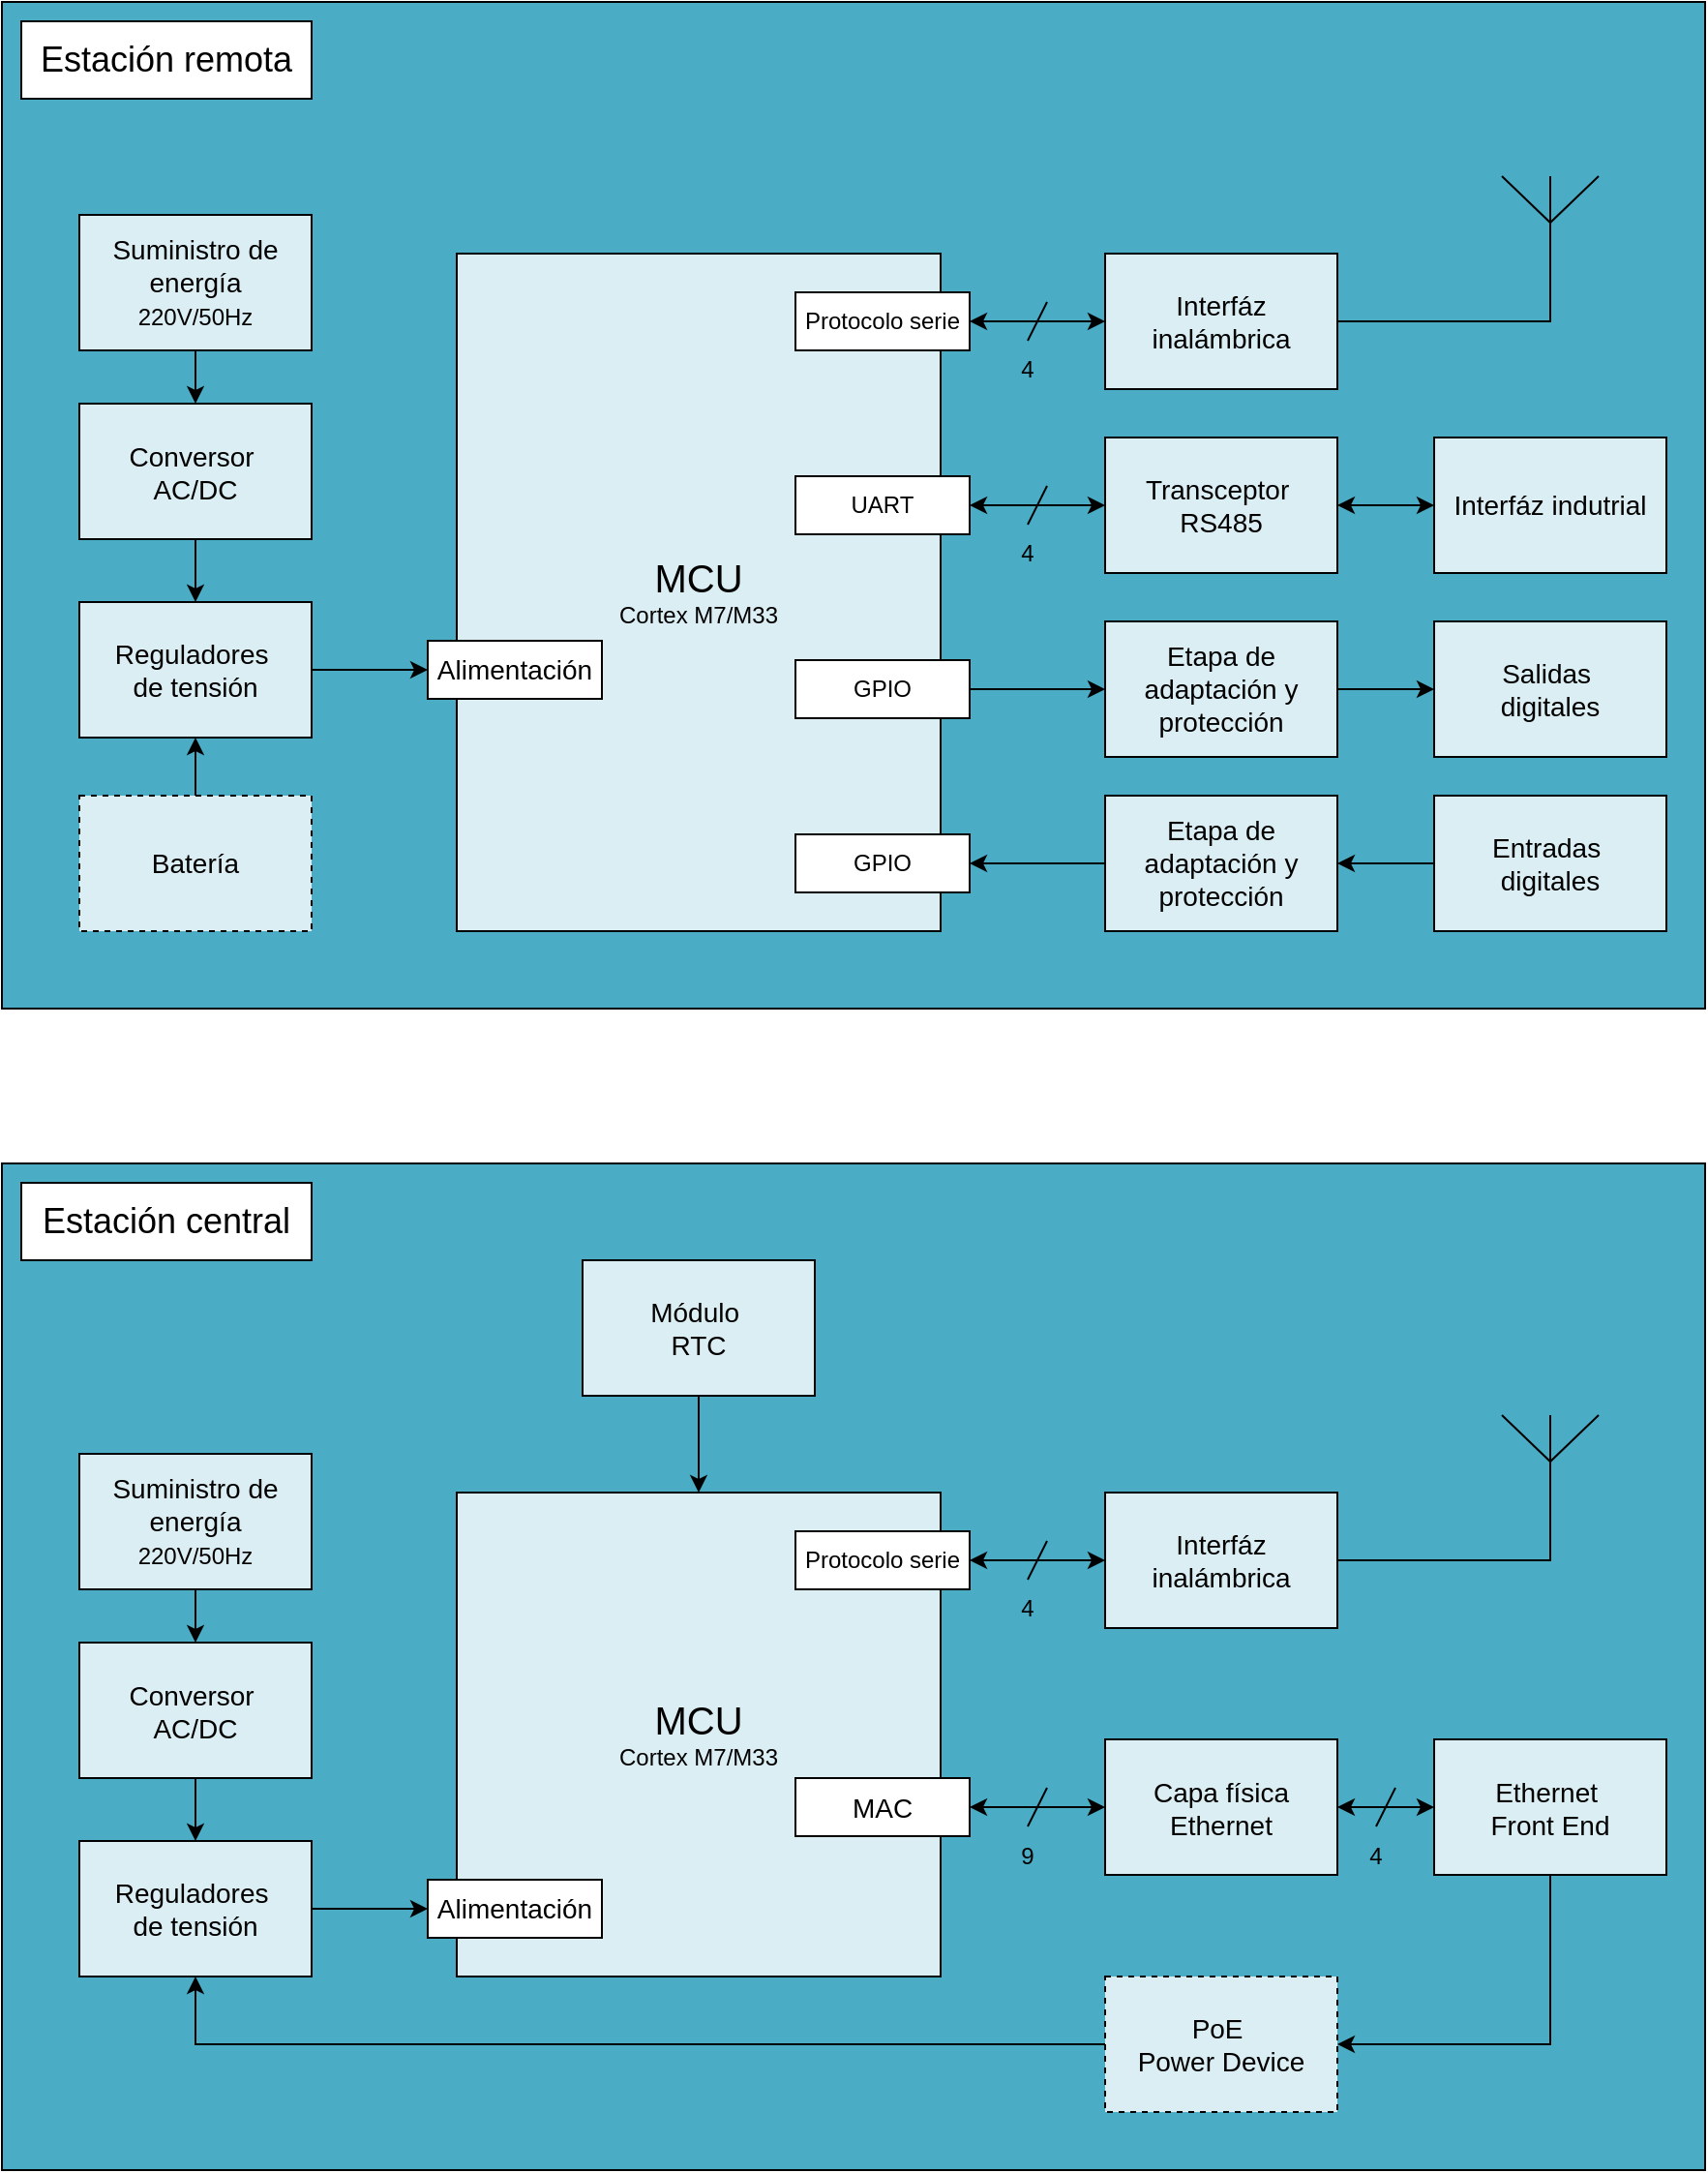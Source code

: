 <mxfile version="27.0.2" pages="3">
  <diagram name="Diagrama en bloques" id="xSUQ64_58vI-WKue38Of">
    <mxGraphModel dx="3565" dy="3757" grid="1" gridSize="10" guides="1" tooltips="1" connect="1" arrows="1" fold="1" page="1" pageScale="1" pageWidth="1169" pageHeight="1654" math="0" shadow="0">
      <root>
        <mxCell id="0" />
        <mxCell id="1" parent="0" />
        <mxCell id="Jv3C1jYWMNw4qM7BicmT-2" value="" style="rounded=0;whiteSpace=wrap;html=1;strokeWidth=1;fillColor=light-dark(#4aacc5, #8282FF);strokeColor=#000000;fontColor=#ffffff;arcSize=8;" parent="1" vertex="1">
          <mxGeometry x="144" y="-787" width="880" height="520" as="geometry" />
        </mxCell>
        <mxCell id="Jv3C1jYWMNw4qM7BicmT-7" value="&lt;font style=&quot;font-size: 20px;&quot;&gt;MCU&lt;/font&gt;&lt;div&gt;Cortex M7/M33&lt;/div&gt;" style="rounded=0;whiteSpace=wrap;html=1;fillColor=light-dark(#dbeef4, #ededed);" parent="1" vertex="1">
          <mxGeometry x="379" y="-617" width="250" height="250" as="geometry" />
        </mxCell>
        <mxCell id="Jv3C1jYWMNw4qM7BicmT-8" value="&lt;span&gt;Interfáz inalámbrica&lt;/span&gt;" style="rounded=0;whiteSpace=wrap;html=1;fillColor=light-dark(#dbeef4, #ededed);fontSize=14;" parent="1" vertex="1">
          <mxGeometry x="714" y="-617" width="120" height="70" as="geometry" />
        </mxCell>
        <mxCell id="Jv3C1jYWMNw4qM7BicmT-9" value="Capa física Ethernet" style="rounded=0;whiteSpace=wrap;html=1;fillColor=light-dark(#dbeef4, #ededed);fontSize=14;" parent="1" vertex="1">
          <mxGeometry x="714" y="-489.5" width="120" height="70" as="geometry" />
        </mxCell>
        <mxCell id="Jv3C1jYWMNw4qM7BicmT-19" style="edgeStyle=orthogonalEdgeStyle;rounded=0;orthogonalLoop=1;jettySize=auto;html=1;entryX=0.5;entryY=0;entryDx=0;entryDy=0;" parent="1" source="Jv3C1jYWMNw4qM7BicmT-10" target="Jv3C1jYWMNw4qM7BicmT-11" edge="1">
          <mxGeometry relative="1" as="geometry" />
        </mxCell>
        <mxCell id="Jv3C1jYWMNw4qM7BicmT-10" value="Suministro de energía&lt;div&gt;&lt;font style=&quot;font-size: 12px;&quot;&gt;220V/50Hz&lt;/font&gt;&lt;/div&gt;" style="rounded=0;whiteSpace=wrap;html=1;fillColor=light-dark(#dbeef4, #ededed);fontSize=14;" parent="1" vertex="1">
          <mxGeometry x="184" y="-637" width="120" height="70" as="geometry" />
        </mxCell>
        <mxCell id="Jv3C1jYWMNw4qM7BicmT-18" style="edgeStyle=orthogonalEdgeStyle;rounded=0;orthogonalLoop=1;jettySize=auto;html=1;entryX=0.5;entryY=0;entryDx=0;entryDy=0;" parent="1" source="Jv3C1jYWMNw4qM7BicmT-11" target="Jv3C1jYWMNw4qM7BicmT-15" edge="1">
          <mxGeometry relative="1" as="geometry" />
        </mxCell>
        <mxCell id="Jv3C1jYWMNw4qM7BicmT-11" value="Conversor&amp;nbsp;&lt;div&gt;AC/DC&lt;/div&gt;" style="rounded=0;whiteSpace=wrap;html=1;fillColor=light-dark(#dbeef4, #ededed);fontSize=14;" parent="1" vertex="1">
          <mxGeometry x="184" y="-539.5" width="120" height="70" as="geometry" />
        </mxCell>
        <mxCell id="Jv3C1jYWMNw4qM7BicmT-12" value="&lt;span style=&quot;font-size: 14px;&quot;&gt;Alimentación&lt;/span&gt;" style="rounded=0;whiteSpace=wrap;html=1;strokeColor=default;arcSize=48;" parent="1" vertex="1">
          <mxGeometry x="364" y="-417" width="90" height="30" as="geometry" />
        </mxCell>
        <mxCell id="Jv3C1jYWMNw4qM7BicmT-20" style="edgeStyle=orthogonalEdgeStyle;rounded=0;orthogonalLoop=1;jettySize=auto;html=1;entryX=0;entryY=0.5;entryDx=0;entryDy=0;startArrow=classic;startFill=1;" parent="1" source="Jv3C1jYWMNw4qM7BicmT-13" target="Jv3C1jYWMNw4qM7BicmT-9" edge="1">
          <mxGeometry relative="1" as="geometry" />
        </mxCell>
        <mxCell id="Jv3C1jYWMNw4qM7BicmT-13" value="&lt;span style=&quot;font-size: 14px;&quot;&gt;MAC&lt;/span&gt;" style="rounded=0;whiteSpace=wrap;html=1;strokeColor=default;arcSize=48;" parent="1" vertex="1">
          <mxGeometry x="554" y="-469.5" width="90" height="30" as="geometry" />
        </mxCell>
        <mxCell id="Jv3C1jYWMNw4qM7BicmT-21" style="edgeStyle=orthogonalEdgeStyle;rounded=0;orthogonalLoop=1;jettySize=auto;html=1;entryX=0;entryY=0.5;entryDx=0;entryDy=0;startArrow=classic;startFill=1;" parent="1" source="Jv3C1jYWMNw4qM7BicmT-14" target="Jv3C1jYWMNw4qM7BicmT-8" edge="1">
          <mxGeometry relative="1" as="geometry" />
        </mxCell>
        <mxCell id="Jv3C1jYWMNw4qM7BicmT-14" value="Protocolo serie" style="rounded=0;whiteSpace=wrap;html=1;strokeColor=default;arcSize=48;" parent="1" vertex="1">
          <mxGeometry x="554" y="-597" width="90" height="30" as="geometry" />
        </mxCell>
        <mxCell id="Jv3C1jYWMNw4qM7BicmT-17" style="edgeStyle=orthogonalEdgeStyle;rounded=0;orthogonalLoop=1;jettySize=auto;html=1;entryX=0;entryY=0.5;entryDx=0;entryDy=0;" parent="1" source="Jv3C1jYWMNw4qM7BicmT-15" target="Jv3C1jYWMNw4qM7BicmT-12" edge="1">
          <mxGeometry relative="1" as="geometry" />
        </mxCell>
        <mxCell id="Jv3C1jYWMNw4qM7BicmT-15" value="Reguladores&amp;nbsp;&lt;div&gt;de tensión&lt;/div&gt;" style="rounded=0;whiteSpace=wrap;html=1;fillColor=light-dark(#dbeef4, #ededed);fontSize=14;" parent="1" vertex="1">
          <mxGeometry x="184" y="-437" width="120" height="70" as="geometry" />
        </mxCell>
        <mxCell id="Jv3C1jYWMNw4qM7BicmT-24" style="edgeStyle=orthogonalEdgeStyle;rounded=0;orthogonalLoop=1;jettySize=auto;html=1;entryX=1;entryY=0.5;entryDx=0;entryDy=0;startArrow=classic;startFill=1;" parent="1" source="Jv3C1jYWMNw4qM7BicmT-22" target="Jv3C1jYWMNw4qM7BicmT-9" edge="1">
          <mxGeometry relative="1" as="geometry" />
        </mxCell>
        <mxCell id="Jv3C1jYWMNw4qM7BicmT-25" style="edgeStyle=orthogonalEdgeStyle;rounded=0;orthogonalLoop=1;jettySize=auto;html=1;entryX=1;entryY=0.5;entryDx=0;entryDy=0;exitX=0.5;exitY=1;exitDx=0;exitDy=0;" parent="1" source="Jv3C1jYWMNw4qM7BicmT-22" target="Jv3C1jYWMNw4qM7BicmT-23" edge="1">
          <mxGeometry relative="1" as="geometry" />
        </mxCell>
        <mxCell id="Jv3C1jYWMNw4qM7BicmT-22" value="Ethernet&amp;nbsp;&lt;div&gt;Front End&lt;/div&gt;" style="rounded=0;whiteSpace=wrap;html=1;fillColor=light-dark(#dbeef4, #ededed);fontSize=14;" parent="1" vertex="1">
          <mxGeometry x="884" y="-489.5" width="120" height="70" as="geometry" />
        </mxCell>
        <mxCell id="Jv3C1jYWMNw4qM7BicmT-27" style="edgeStyle=orthogonalEdgeStyle;rounded=0;orthogonalLoop=1;jettySize=auto;html=1;entryX=0.5;entryY=1;entryDx=0;entryDy=0;" parent="1" source="Jv3C1jYWMNw4qM7BicmT-23" target="Jv3C1jYWMNw4qM7BicmT-15" edge="1">
          <mxGeometry relative="1" as="geometry" />
        </mxCell>
        <mxCell id="Jv3C1jYWMNw4qM7BicmT-23" value="PoE&amp;nbsp;&lt;div&gt;Power&amp;nbsp;&lt;span style=&quot;background-color: transparent; color: light-dark(rgb(0, 0, 0), rgb(255, 255, 255));&quot;&gt;Device&lt;/span&gt;&lt;/div&gt;" style="rounded=0;whiteSpace=wrap;html=1;fillColor=light-dark(#dbeef4, #ededed);fontSize=14;dashed=1;align=center;" parent="1" vertex="1">
          <mxGeometry x="714" y="-367" width="120" height="70" as="geometry" />
        </mxCell>
        <mxCell id="Jv3C1jYWMNw4qM7BicmT-28" value="" style="verticalLabelPosition=bottom;shadow=0;dashed=0;align=center;html=1;verticalAlign=top;shape=mxgraph.electrical.radio.aerial_-_antenna_1;strokeWidth=1;" parent="1" vertex="1">
          <mxGeometry x="919" y="-657" width="50" height="60" as="geometry" />
        </mxCell>
        <mxCell id="Jv3C1jYWMNw4qM7BicmT-29" style="edgeStyle=orthogonalEdgeStyle;rounded=0;orthogonalLoop=1;jettySize=auto;html=1;entryX=0.5;entryY=1;entryDx=0;entryDy=0;entryPerimeter=0;endArrow=none;startFill=0;" parent="1" source="Jv3C1jYWMNw4qM7BicmT-8" target="Jv3C1jYWMNw4qM7BicmT-28" edge="1">
          <mxGeometry relative="1" as="geometry">
            <Array as="points">
              <mxPoint x="944" y="-582" />
            </Array>
          </mxGeometry>
        </mxCell>
        <mxCell id="Jv3C1jYWMNw4qM7BicmT-31" style="edgeStyle=orthogonalEdgeStyle;rounded=0;orthogonalLoop=1;jettySize=auto;html=1;entryX=0.5;entryY=0;entryDx=0;entryDy=0;" parent="1" source="Jv3C1jYWMNw4qM7BicmT-30" target="Jv3C1jYWMNw4qM7BicmT-7" edge="1">
          <mxGeometry relative="1" as="geometry" />
        </mxCell>
        <mxCell id="Jv3C1jYWMNw4qM7BicmT-30" value="&lt;span&gt;Módulo&amp;nbsp;&lt;/span&gt;&lt;div&gt;&lt;span&gt;RTC&lt;/span&gt;&lt;/div&gt;" style="rounded=0;whiteSpace=wrap;html=1;fillColor=light-dark(#dbeef4, #ededed);fontSize=14;" parent="1" vertex="1">
          <mxGeometry x="444" y="-737" width="120" height="70" as="geometry" />
        </mxCell>
        <mxCell id="Jv3C1jYWMNw4qM7BicmT-32" value="" style="endArrow=none;html=1;rounded=0;" parent="1" edge="1">
          <mxGeometry width="50" height="50" relative="1" as="geometry">
            <mxPoint x="674" y="-444.5" as="sourcePoint" />
            <mxPoint x="684" y="-464.5" as="targetPoint" />
          </mxGeometry>
        </mxCell>
        <mxCell id="Jv3C1jYWMNw4qM7BicmT-33" value="" style="endArrow=none;html=1;rounded=0;" parent="1" edge="1">
          <mxGeometry width="50" height="50" relative="1" as="geometry">
            <mxPoint x="674" y="-572" as="sourcePoint" />
            <mxPoint x="684" y="-592" as="targetPoint" />
          </mxGeometry>
        </mxCell>
        <mxCell id="Jv3C1jYWMNw4qM7BicmT-34" value="4" style="text;html=1;align=center;verticalAlign=middle;whiteSpace=wrap;rounded=0;" parent="1" vertex="1">
          <mxGeometry x="664" y="-567" width="20" height="20" as="geometry" />
        </mxCell>
        <mxCell id="Jv3C1jYWMNw4qM7BicmT-35" value="4" style="text;html=1;align=center;verticalAlign=middle;whiteSpace=wrap;rounded=0;" parent="1" vertex="1">
          <mxGeometry x="844" y="-439.5" width="20" height="20" as="geometry" />
        </mxCell>
        <mxCell id="Jv3C1jYWMNw4qM7BicmT-36" value="" style="endArrow=none;html=1;rounded=0;" parent="1" edge="1">
          <mxGeometry width="50" height="50" relative="1" as="geometry">
            <mxPoint x="854" y="-444.5" as="sourcePoint" />
            <mxPoint x="864" y="-464.5" as="targetPoint" />
          </mxGeometry>
        </mxCell>
        <mxCell id="Jv3C1jYWMNw4qM7BicmT-37" value="9" style="text;html=1;align=center;verticalAlign=middle;whiteSpace=wrap;rounded=0;" parent="1" vertex="1">
          <mxGeometry x="664" y="-439.5" width="20" height="20" as="geometry" />
        </mxCell>
        <mxCell id="Jv3C1jYWMNw4qM7BicmT-82" value="" style="rounded=0;whiteSpace=wrap;html=1;strokeWidth=1;fillColor=light-dark(#4aacc5, #8282FF);strokeColor=#000000;fontColor=#ffffff;arcSize=8;" parent="1" vertex="1">
          <mxGeometry x="144" y="-1387" width="880" height="520" as="geometry" />
        </mxCell>
        <mxCell id="Jv3C1jYWMNw4qM7BicmT-83" value="&lt;font style=&quot;font-size: 18px;&quot;&gt;Estación remota&lt;/font&gt;" style="rounded=0;whiteSpace=wrap;html=1;strokeColor=default;arcSize=48;" parent="1" vertex="1">
          <mxGeometry x="154" y="-1377" width="150" height="40" as="geometry" />
        </mxCell>
        <mxCell id="Jv3C1jYWMNw4qM7BicmT-84" value="&lt;font style=&quot;font-size: 20px;&quot;&gt;MCU&lt;/font&gt;&lt;div&gt;Cortex M7/M33&lt;/div&gt;" style="rounded=0;whiteSpace=wrap;html=1;fillColor=light-dark(#dbeef4, #ededed);" parent="1" vertex="1">
          <mxGeometry x="379" y="-1257" width="250" height="350" as="geometry" />
        </mxCell>
        <mxCell id="Jv3C1jYWMNw4qM7BicmT-85" value="&lt;span&gt;Interfáz inalámbrica&lt;/span&gt;" style="rounded=0;whiteSpace=wrap;html=1;fillColor=light-dark(#dbeef4, #ededed);fontSize=14;" parent="1" vertex="1">
          <mxGeometry x="714" y="-1257" width="120" height="70" as="geometry" />
        </mxCell>
        <mxCell id="Jv3C1jYWMNw4qM7BicmT-87" style="edgeStyle=orthogonalEdgeStyle;rounded=0;orthogonalLoop=1;jettySize=auto;html=1;entryX=0.5;entryY=0;entryDx=0;entryDy=0;" parent="1" source="Jv3C1jYWMNw4qM7BicmT-88" target="Jv3C1jYWMNw4qM7BicmT-90" edge="1">
          <mxGeometry relative="1" as="geometry" />
        </mxCell>
        <mxCell id="Jv3C1jYWMNw4qM7BicmT-88" value="Suministro de energía&lt;div&gt;&lt;font style=&quot;font-size: 12px;&quot;&gt;220V/50Hz&lt;/font&gt;&lt;/div&gt;" style="rounded=0;whiteSpace=wrap;html=1;fillColor=light-dark(#dbeef4, #ededed);fontSize=14;" parent="1" vertex="1">
          <mxGeometry x="184" y="-1277" width="120" height="70" as="geometry" />
        </mxCell>
        <mxCell id="Jv3C1jYWMNw4qM7BicmT-89" style="edgeStyle=orthogonalEdgeStyle;rounded=0;orthogonalLoop=1;jettySize=auto;html=1;entryX=0.5;entryY=0;entryDx=0;entryDy=0;" parent="1" source="Jv3C1jYWMNw4qM7BicmT-90" target="Jv3C1jYWMNw4qM7BicmT-97" edge="1">
          <mxGeometry relative="1" as="geometry" />
        </mxCell>
        <mxCell id="Jv3C1jYWMNw4qM7BicmT-90" value="Conversor&amp;nbsp;&lt;div&gt;AC/DC&lt;/div&gt;" style="rounded=0;whiteSpace=wrap;html=1;fillColor=light-dark(#dbeef4, #ededed);fontSize=14;" parent="1" vertex="1">
          <mxGeometry x="184" y="-1179.5" width="120" height="70" as="geometry" />
        </mxCell>
        <mxCell id="Jv3C1jYWMNw4qM7BicmT-91" value="&lt;span style=&quot;font-size: 14px;&quot;&gt;Alimentación&lt;/span&gt;" style="rounded=0;whiteSpace=wrap;html=1;strokeColor=default;arcSize=48;" parent="1" vertex="1">
          <mxGeometry x="364" y="-1057" width="90" height="30" as="geometry" />
        </mxCell>
        <mxCell id="Jv3C1jYWMNw4qM7BicmT-94" style="edgeStyle=orthogonalEdgeStyle;rounded=0;orthogonalLoop=1;jettySize=auto;html=1;entryX=0;entryY=0.5;entryDx=0;entryDy=0;startArrow=classic;startFill=1;" parent="1" source="Jv3C1jYWMNw4qM7BicmT-95" target="Jv3C1jYWMNw4qM7BicmT-85" edge="1">
          <mxGeometry relative="1" as="geometry" />
        </mxCell>
        <mxCell id="Jv3C1jYWMNw4qM7BicmT-95" value="Protocolo serie" style="rounded=0;whiteSpace=wrap;html=1;strokeColor=default;arcSize=48;" parent="1" vertex="1">
          <mxGeometry x="554" y="-1237" width="90" height="30" as="geometry" />
        </mxCell>
        <mxCell id="Jv3C1jYWMNw4qM7BicmT-96" style="edgeStyle=orthogonalEdgeStyle;rounded=0;orthogonalLoop=1;jettySize=auto;html=1;entryX=0;entryY=0.5;entryDx=0;entryDy=0;" parent="1" source="Jv3C1jYWMNw4qM7BicmT-97" target="Jv3C1jYWMNw4qM7BicmT-91" edge="1">
          <mxGeometry relative="1" as="geometry" />
        </mxCell>
        <mxCell id="Jv3C1jYWMNw4qM7BicmT-97" value="Reguladores&amp;nbsp;&lt;div&gt;de tensión&lt;/div&gt;" style="rounded=0;whiteSpace=wrap;html=1;fillColor=light-dark(#dbeef4, #ededed);fontSize=14;" parent="1" vertex="1">
          <mxGeometry x="184" y="-1077" width="120" height="70" as="geometry" />
        </mxCell>
        <mxCell id="Jv3C1jYWMNw4qM7BicmT-103" value="" style="verticalLabelPosition=bottom;shadow=0;dashed=0;align=center;html=1;verticalAlign=top;shape=mxgraph.electrical.radio.aerial_-_antenna_1;strokeWidth=1;" parent="1" vertex="1">
          <mxGeometry x="919" y="-1297" width="50" height="60" as="geometry" />
        </mxCell>
        <mxCell id="Jv3C1jYWMNw4qM7BicmT-104" style="edgeStyle=orthogonalEdgeStyle;rounded=0;orthogonalLoop=1;jettySize=auto;html=1;entryX=0.5;entryY=1;entryDx=0;entryDy=0;entryPerimeter=0;endArrow=none;startFill=0;" parent="1" source="Jv3C1jYWMNw4qM7BicmT-85" target="Jv3C1jYWMNw4qM7BicmT-103" edge="1">
          <mxGeometry relative="1" as="geometry">
            <Array as="points">
              <mxPoint x="944" y="-1222" />
            </Array>
          </mxGeometry>
        </mxCell>
        <mxCell id="Jv3C1jYWMNw4qM7BicmT-108" value="" style="endArrow=none;html=1;rounded=0;" parent="1" edge="1">
          <mxGeometry width="50" height="50" relative="1" as="geometry">
            <mxPoint x="674" y="-1212" as="sourcePoint" />
            <mxPoint x="684" y="-1232" as="targetPoint" />
          </mxGeometry>
        </mxCell>
        <mxCell id="Jv3C1jYWMNw4qM7BicmT-109" value="4" style="text;html=1;align=center;verticalAlign=middle;whiteSpace=wrap;rounded=0;" parent="1" vertex="1">
          <mxGeometry x="664" y="-1207" width="20" height="20" as="geometry" />
        </mxCell>
        <mxCell id="Jv3C1jYWMNw4qM7BicmT-114" style="edgeStyle=orthogonalEdgeStyle;rounded=0;orthogonalLoop=1;jettySize=auto;html=1;entryX=0.5;entryY=1;entryDx=0;entryDy=0;" parent="1" source="Jv3C1jYWMNw4qM7BicmT-113" target="Jv3C1jYWMNw4qM7BicmT-97" edge="1">
          <mxGeometry relative="1" as="geometry" />
        </mxCell>
        <mxCell id="Jv3C1jYWMNw4qM7BicmT-113" value="Batería" style="rounded=0;whiteSpace=wrap;html=1;fillColor=light-dark(#dbeef4, #ededed);fontSize=14;dashed=1;" parent="1" vertex="1">
          <mxGeometry x="184" y="-977" width="120" height="70" as="geometry" />
        </mxCell>
        <mxCell id="Jv3C1jYWMNw4qM7BicmT-117" style="edgeStyle=orthogonalEdgeStyle;rounded=0;orthogonalLoop=1;jettySize=auto;html=1;startArrow=classic;startFill=1;" parent="1" source="Jv3C1jYWMNw4qM7BicmT-131" target="Jv3C1jYWMNw4qM7BicmT-116" edge="1">
          <mxGeometry relative="1" as="geometry" />
        </mxCell>
        <mxCell id="Jv3C1jYWMNw4qM7BicmT-115" value="UART" style="rounded=0;whiteSpace=wrap;html=1;strokeColor=default;arcSize=48;" parent="1" vertex="1">
          <mxGeometry x="554" y="-1142" width="90" height="30" as="geometry" />
        </mxCell>
        <mxCell id="Jv3C1jYWMNw4qM7BicmT-116" value="&lt;span&gt;Interfáz indutrial&lt;/span&gt;" style="rounded=0;whiteSpace=wrap;html=1;fillColor=light-dark(#dbeef4, #ededed);fontSize=14;" parent="1" vertex="1">
          <mxGeometry x="884" y="-1162" width="120" height="70" as="geometry" />
        </mxCell>
        <mxCell id="Jv3C1jYWMNw4qM7BicmT-118" value="" style="endArrow=none;html=1;rounded=0;" parent="1" edge="1">
          <mxGeometry width="50" height="50" relative="1" as="geometry">
            <mxPoint x="674" y="-1117" as="sourcePoint" />
            <mxPoint x="684" y="-1137" as="targetPoint" />
          </mxGeometry>
        </mxCell>
        <mxCell id="Jv3C1jYWMNw4qM7BicmT-119" value="4" style="text;html=1;align=center;verticalAlign=middle;whiteSpace=wrap;rounded=0;" parent="1" vertex="1">
          <mxGeometry x="664" y="-1112" width="20" height="20" as="geometry" />
        </mxCell>
        <mxCell id="Jv3C1jYWMNw4qM7BicmT-126" style="edgeStyle=orthogonalEdgeStyle;rounded=0;orthogonalLoop=1;jettySize=auto;html=1;entryX=0;entryY=0.5;entryDx=0;entryDy=0;" parent="1" source="Jv3C1jYWMNw4qM7BicmT-120" target="Jv3C1jYWMNw4qM7BicmT-127" edge="1">
          <mxGeometry relative="1" as="geometry" />
        </mxCell>
        <mxCell id="Jv3C1jYWMNw4qM7BicmT-120" value="GPIO" style="rounded=0;whiteSpace=wrap;html=1;strokeColor=default;arcSize=48;" parent="1" vertex="1">
          <mxGeometry x="554" y="-1047" width="90" height="30" as="geometry" />
        </mxCell>
        <mxCell id="Jv3C1jYWMNw4qM7BicmT-121" value="GPIO" style="rounded=0;whiteSpace=wrap;html=1;strokeColor=default;arcSize=48;" parent="1" vertex="1">
          <mxGeometry x="554" y="-957" width="90" height="30" as="geometry" />
        </mxCell>
        <mxCell id="Jv3C1jYWMNw4qM7BicmT-122" value="Salidas&amp;nbsp;&lt;div&gt;digitales&lt;/div&gt;" style="rounded=0;whiteSpace=wrap;html=1;fillColor=light-dark(#dbeef4, #ededed);fontSize=14;" parent="1" vertex="1">
          <mxGeometry x="884" y="-1067" width="120" height="70" as="geometry" />
        </mxCell>
        <mxCell id="Jv3C1jYWMNw4qM7BicmT-125" style="edgeStyle=orthogonalEdgeStyle;rounded=0;orthogonalLoop=1;jettySize=auto;html=1;" parent="1" source="Jv3C1jYWMNw4qM7BicmT-128" target="Jv3C1jYWMNw4qM7BicmT-121" edge="1">
          <mxGeometry relative="1" as="geometry" />
        </mxCell>
        <mxCell id="Jv3C1jYWMNw4qM7BicmT-123" value="Entradas&amp;nbsp;&lt;div&gt;digitales&lt;/div&gt;" style="rounded=0;whiteSpace=wrap;html=1;fillColor=light-dark(#dbeef4, #ededed);fontSize=14;" parent="1" vertex="1">
          <mxGeometry x="884" y="-977" width="120" height="70" as="geometry" />
        </mxCell>
        <mxCell id="Jv3C1jYWMNw4qM7BicmT-130" style="edgeStyle=orthogonalEdgeStyle;rounded=0;orthogonalLoop=1;jettySize=auto;html=1;entryX=0;entryY=0.5;entryDx=0;entryDy=0;" parent="1" source="Jv3C1jYWMNw4qM7BicmT-127" target="Jv3C1jYWMNw4qM7BicmT-122" edge="1">
          <mxGeometry relative="1" as="geometry" />
        </mxCell>
        <mxCell id="Jv3C1jYWMNw4qM7BicmT-127" value="Etapa de adaptación y protección" style="rounded=0;whiteSpace=wrap;html=1;fillColor=light-dark(#dbeef4, #ededed);fontSize=14;" parent="1" vertex="1">
          <mxGeometry x="714" y="-1067" width="120" height="70" as="geometry" />
        </mxCell>
        <mxCell id="Jv3C1jYWMNw4qM7BicmT-129" value="" style="edgeStyle=orthogonalEdgeStyle;rounded=0;orthogonalLoop=1;jettySize=auto;html=1;" parent="1" source="Jv3C1jYWMNw4qM7BicmT-123" target="Jv3C1jYWMNw4qM7BicmT-128" edge="1">
          <mxGeometry relative="1" as="geometry">
            <mxPoint x="864" y="-942" as="sourcePoint" />
            <mxPoint x="644" y="-942" as="targetPoint" />
          </mxGeometry>
        </mxCell>
        <mxCell id="Jv3C1jYWMNw4qM7BicmT-128" value="Etapa de adaptación y protección" style="rounded=0;whiteSpace=wrap;html=1;fillColor=light-dark(#dbeef4, #ededed);fontSize=14;" parent="1" vertex="1">
          <mxGeometry x="714" y="-977" width="120" height="70" as="geometry" />
        </mxCell>
        <mxCell id="Jv3C1jYWMNw4qM7BicmT-132" value="" style="edgeStyle=orthogonalEdgeStyle;rounded=0;orthogonalLoop=1;jettySize=auto;html=1;startArrow=classic;startFill=1;" parent="1" source="Jv3C1jYWMNw4qM7BicmT-115" target="Jv3C1jYWMNw4qM7BicmT-131" edge="1">
          <mxGeometry relative="1" as="geometry">
            <mxPoint x="644" y="-1127" as="sourcePoint" />
            <mxPoint x="864" y="-1127" as="targetPoint" />
          </mxGeometry>
        </mxCell>
        <mxCell id="Jv3C1jYWMNw4qM7BicmT-131" value="&lt;span&gt;Transceptor&amp;nbsp;&lt;/span&gt;&lt;div&gt;&lt;span&gt;RS485&lt;/span&gt;&lt;/div&gt;" style="rounded=0;whiteSpace=wrap;html=1;fillColor=light-dark(#dbeef4, #ededed);fontSize=14;" parent="1" vertex="1">
          <mxGeometry x="714" y="-1162" width="120" height="70" as="geometry" />
        </mxCell>
        <mxCell id="Jv3C1jYWMNw4qM7BicmT-133" value="&lt;font style=&quot;font-size: 18px;&quot;&gt;Estación central&lt;/font&gt;" style="rounded=0;whiteSpace=wrap;html=1;strokeColor=default;arcSize=48;" parent="1" vertex="1">
          <mxGeometry x="154" y="-777" width="150" height="40" as="geometry" />
        </mxCell>
      </root>
    </mxGraphModel>
  </diagram>
  <diagram id="a-dva5ecgx_NU5M3RIqs" name="Diagrama AoN v1.0">
    <mxGraphModel dx="1426" dy="841" grid="1" gridSize="10" guides="1" tooltips="1" connect="1" arrows="1" fold="1" page="1" pageScale="1" pageWidth="1169" pageHeight="827" math="0" shadow="0">
      <root>
        <mxCell id="0" />
        <mxCell id="1" parent="0" />
        <mxCell id="MC9h797vduJTnU1HQTDG-45" style="edgeStyle=orthogonalEdgeStyle;rounded=0;orthogonalLoop=1;jettySize=auto;html=1;entryX=0;entryY=0.5;entryDx=0;entryDy=0;strokeWidth=2;" parent="1" target="WlMmnX1vG3Mp8DPR3IYZ-2" edge="1">
          <mxGeometry relative="1" as="geometry">
            <mxPoint x="140" y="110" as="sourcePoint" />
          </mxGeometry>
        </mxCell>
        <mxCell id="WlMmnX1vG3Mp8DPR3IYZ-2" value="1.1. Revisión del estado del arte&#xa;" style="rounded=0;whiteSpace=wrap;fillColor=#dae8fc;fontSize=9;spacing=0;strokeColor=#6c8ebf;" parent="1" vertex="1">
          <mxGeometry x="170" y="90" width="80" height="40" as="geometry" />
        </mxCell>
        <mxCell id="d3LRCPPcAJsSMjkxJVDp-8" style="edgeStyle=orthogonalEdgeStyle;rounded=0;orthogonalLoop=1;jettySize=auto;html=1;entryX=0;entryY=0.5;entryDx=0;entryDy=0;strokeWidth=2;" parent="1" source="vmmTCLOCEaoirUIqUScU-3" target="vmmTCLOCEaoirUIqUScU-4" edge="1">
          <mxGeometry relative="1" as="geometry" />
        </mxCell>
        <mxCell id="vmmTCLOCEaoirUIqUScU-3" value="1.2. Revisión de normativas&#xa;" style="rounded=0;whiteSpace=wrap;fillColor=#dae8fc;fontSize=9;spacing=0;strokeColor=#6c8ebf;" parent="1" vertex="1">
          <mxGeometry x="280" y="90" width="80" height="40" as="geometry" />
        </mxCell>
        <mxCell id="d3LRCPPcAJsSMjkxJVDp-9" style="edgeStyle=orthogonalEdgeStyle;rounded=0;orthogonalLoop=1;jettySize=auto;html=1;entryX=0;entryY=0.5;entryDx=0;entryDy=0;strokeWidth=2;" parent="1" source="vmmTCLOCEaoirUIqUScU-4" target="vmmTCLOCEaoirUIqUScU-5" edge="1">
          <mxGeometry relative="1" as="geometry" />
        </mxCell>
        <mxCell id="vmmTCLOCEaoirUIqUScU-4" value="1.3. Selección de uC&#xa;" style="rounded=0;whiteSpace=wrap;fillColor=#dae8fc;fontSize=9;spacing=0;strokeColor=#6c8ebf;" parent="1" vertex="1">
          <mxGeometry x="390" y="90" width="80" height="40" as="geometry" />
        </mxCell>
        <mxCell id="d3LRCPPcAJsSMjkxJVDp-10" style="edgeStyle=orthogonalEdgeStyle;rounded=0;orthogonalLoop=1;jettySize=auto;html=1;entryX=0;entryY=0.5;entryDx=0;entryDy=0;strokeWidth=2;" parent="1" source="vmmTCLOCEaoirUIqUScU-5" target="vmmTCLOCEaoirUIqUScU-6" edge="1">
          <mxGeometry relative="1" as="geometry" />
        </mxCell>
        <mxCell id="vmmTCLOCEaoirUIqUScU-5" value="1.4. Estudio de interfáz RS485&#xa;" style="rounded=0;whiteSpace=wrap;fillColor=#dae8fc;fontSize=9;spacing=0;strokeColor=#6c8ebf;" parent="1" vertex="1">
          <mxGeometry x="500" y="90" width="80" height="40" as="geometry" />
        </mxCell>
        <mxCell id="d3LRCPPcAJsSMjkxJVDp-11" style="edgeStyle=orthogonalEdgeStyle;rounded=0;orthogonalLoop=1;jettySize=auto;html=1;entryX=0;entryY=0.5;entryDx=0;entryDy=0;exitX=1;exitY=0.5;exitDx=0;exitDy=0;strokeWidth=2;" parent="1" source="vmmTCLOCEaoirUIqUScU-6" target="MC9h797vduJTnU1HQTDG-1" edge="1">
          <mxGeometry relative="1" as="geometry">
            <Array as="points">
              <mxPoint x="700" y="110" />
              <mxPoint x="700" y="140" />
              <mxPoint x="150" y="140" />
              <mxPoint x="150" y="200" />
            </Array>
          </mxGeometry>
        </mxCell>
        <mxCell id="vmmTCLOCEaoirUIqUScU-6" value="1.5. Revisión de interfaces&#xa;" style="rounded=0;whiteSpace=wrap;fillColor=#dae8fc;fontSize=9;spacing=0;strokeColor=#6c8ebf;" parent="1" vertex="1">
          <mxGeometry x="610" y="90" width="80" height="40" as="geometry" />
        </mxCell>
        <mxCell id="vmmTCLOCEaoirUIqUScU-7" value="&lt;b&gt;t = 25 h&lt;/b&gt;" style="text;html=1;align=center;verticalAlign=middle;whiteSpace=wrap;rounded=0;fontSize=9;" parent="1" vertex="1">
          <mxGeometry x="190" y="120" width="40" height="10" as="geometry" />
        </mxCell>
        <mxCell id="vmmTCLOCEaoirUIqUScU-8" value="&lt;b&gt;t = 20 h&lt;/b&gt;" style="text;html=1;align=center;verticalAlign=middle;whiteSpace=wrap;rounded=0;fontSize=9;" parent="1" vertex="1">
          <mxGeometry x="300" y="120" width="40" height="10" as="geometry" />
        </mxCell>
        <mxCell id="vmmTCLOCEaoirUIqUScU-9" value="&lt;b&gt;t = 10 h&lt;/b&gt;" style="text;html=1;align=center;verticalAlign=middle;whiteSpace=wrap;rounded=0;fontSize=9;" parent="1" vertex="1">
          <mxGeometry x="520" y="120" width="40" height="10" as="geometry" />
        </mxCell>
        <mxCell id="vmmTCLOCEaoirUIqUScU-10" value="&lt;b&gt;t = 20 h&lt;/b&gt;" style="text;html=1;align=center;verticalAlign=middle;whiteSpace=wrap;rounded=0;fontSize=9;" parent="1" vertex="1">
          <mxGeometry x="630" y="120" width="40" height="10" as="geometry" />
        </mxCell>
        <mxCell id="vmmTCLOCEaoirUIqUScU-11" value="&lt;b&gt;t = 15 h&lt;/b&gt;" style="text;html=1;align=center;verticalAlign=middle;whiteSpace=wrap;rounded=0;fontSize=9;" parent="1" vertex="1">
          <mxGeometry x="410" y="120" width="40" height="10" as="geometry" />
        </mxCell>
        <mxCell id="MC9h797vduJTnU1HQTDG-1" value="2.1. Revisión de proyectos similares&#xa;" style="rounded=0;whiteSpace=wrap;fillColor=#fff2cc;fontSize=9;spacing=0;strokeColor=#d6b656;" parent="1" vertex="1">
          <mxGeometry x="170" y="180" width="80" height="40" as="geometry" />
        </mxCell>
        <mxCell id="MC9h797vduJTnU1HQTDG-2" value="&lt;b&gt;t = 20 h&lt;/b&gt;" style="text;html=1;align=center;verticalAlign=middle;whiteSpace=wrap;rounded=0;fontSize=9;" parent="1" vertex="1">
          <mxGeometry x="190" y="210" width="40" height="10" as="geometry" />
        </mxCell>
        <mxCell id="MC9h797vduJTnU1HQTDG-22" style="edgeStyle=orthogonalEdgeStyle;rounded=0;orthogonalLoop=1;jettySize=auto;html=1;entryX=0;entryY=0.5;entryDx=0;entryDy=0;" parent="1" source="MC9h797vduJTnU1HQTDG-3" target="MC9h797vduJTnU1HQTDG-5" edge="1">
          <mxGeometry relative="1" as="geometry" />
        </mxCell>
        <mxCell id="MC9h797vduJTnU1HQTDG-3" value="2.2. Planteo de la estructura&#xa;" style="rounded=0;whiteSpace=wrap;fillColor=#fff2cc;fontSize=9;spacing=0;strokeColor=#d6b656;" parent="1" vertex="1">
          <mxGeometry x="280" y="180" width="80" height="40" as="geometry" />
        </mxCell>
        <mxCell id="MC9h797vduJTnU1HQTDG-4" value="&lt;b&gt;t = 15&lt;/b&gt;&lt;b style=&quot;background-color: transparent; color: light-dark(rgb(0, 0, 0), rgb(255, 255, 255));&quot;&gt;&amp;nbsp;h&lt;/b&gt;" style="text;html=1;align=center;verticalAlign=middle;whiteSpace=wrap;rounded=0;fontSize=9;" parent="1" vertex="1">
          <mxGeometry x="300" y="210" width="40" height="10" as="geometry" />
        </mxCell>
        <mxCell id="MC9h797vduJTnU1HQTDG-23" style="edgeStyle=orthogonalEdgeStyle;rounded=0;orthogonalLoop=1;jettySize=auto;html=1;entryX=0;entryY=0.5;entryDx=0;entryDy=0;" parent="1" source="MC9h797vduJTnU1HQTDG-5" target="MC9h797vduJTnU1HQTDG-7" edge="1">
          <mxGeometry relative="1" as="geometry" />
        </mxCell>
        <mxCell id="MC9h797vduJTnU1HQTDG-5" value="2.3. Selección de componentes&#xa;" style="rounded=0;whiteSpace=wrap;fillColor=#fff2cc;fontSize=9;spacing=0;strokeColor=#d6b656;" parent="1" vertex="1">
          <mxGeometry x="390" y="180" width="80" height="40" as="geometry" />
        </mxCell>
        <mxCell id="MC9h797vduJTnU1HQTDG-6" value="&lt;b&gt;t = 15&lt;/b&gt;&lt;b style=&quot;background-color: transparent; color: light-dark(rgb(0, 0, 0), rgb(255, 255, 255));&quot;&gt;&amp;nbsp;h&lt;/b&gt;" style="text;html=1;align=center;verticalAlign=middle;whiteSpace=wrap;rounded=0;fontSize=9;" parent="1" vertex="1">
          <mxGeometry x="410" y="210" width="40" height="10" as="geometry" />
        </mxCell>
        <mxCell id="9YOVg-T-sf7YKHG4HPCX-18" style="edgeStyle=orthogonalEdgeStyle;rounded=0;orthogonalLoop=1;jettySize=auto;html=1;entryX=0;entryY=0.5;entryDx=0;entryDy=0;" parent="1" target="MC9h797vduJTnU1HQTDG-11" edge="1">
          <mxGeometry relative="1" as="geometry">
            <mxPoint x="560" y="200" as="sourcePoint" />
            <mxPoint x="590" y="170" as="targetPoint" />
            <Array as="points">
              <mxPoint x="590" y="200" />
              <mxPoint x="590" y="170" />
            </Array>
          </mxGeometry>
        </mxCell>
        <mxCell id="9YOVg-T-sf7YKHG4HPCX-19" style="edgeStyle=orthogonalEdgeStyle;rounded=0;orthogonalLoop=1;jettySize=auto;html=1;entryX=0;entryY=0.5;entryDx=0;entryDy=0;" parent="1" source="MC9h797vduJTnU1HQTDG-7" target="MC9h797vduJTnU1HQTDG-13" edge="1">
          <mxGeometry relative="1" as="geometry">
            <Array as="points">
              <mxPoint x="590" y="200" />
              <mxPoint x="590" y="230" />
            </Array>
          </mxGeometry>
        </mxCell>
        <mxCell id="MC9h797vduJTnU1HQTDG-7" value="2.4. Creación de librerías&#xa;" style="rounded=0;whiteSpace=wrap;fillColor=#fff2cc;fontSize=9;spacing=0;strokeColor=#d6b656;" parent="1" vertex="1">
          <mxGeometry x="500" y="180" width="80" height="40" as="geometry" />
        </mxCell>
        <mxCell id="MC9h797vduJTnU1HQTDG-8" value="&lt;b&gt;t = 15&lt;/b&gt;&lt;b style=&quot;background-color: transparent; color: light-dark(rgb(0, 0, 0), rgb(255, 255, 255));&quot;&gt;&amp;nbsp;h&lt;/b&gt;" style="text;html=1;align=center;verticalAlign=middle;whiteSpace=wrap;rounded=0;fontSize=9;" parent="1" vertex="1">
          <mxGeometry x="520" y="210" width="40" height="10" as="geometry" />
        </mxCell>
        <mxCell id="MC9h797vduJTnU1HQTDG-11" value="2.5. Esquemático estación central&#xa;" style="rounded=0;whiteSpace=wrap;fillColor=#fff2cc;fontSize=9;spacing=0;strokeColor=#d6b656;" parent="1" vertex="1">
          <mxGeometry x="610" y="150" width="80" height="40" as="geometry" />
        </mxCell>
        <mxCell id="MC9h797vduJTnU1HQTDG-12" value="&lt;b&gt;t = 20&lt;/b&gt;&lt;b style=&quot;background-color: transparent; color: light-dark(rgb(0, 0, 0), rgb(255, 255, 255));&quot;&gt;&amp;nbsp;h&lt;/b&gt;" style="text;html=1;align=center;verticalAlign=middle;whiteSpace=wrap;rounded=0;fontSize=9;" parent="1" vertex="1">
          <mxGeometry x="630" y="180" width="40" height="10" as="geometry" />
        </mxCell>
        <mxCell id="MC9h797vduJTnU1HQTDG-28" style="edgeStyle=orthogonalEdgeStyle;rounded=0;orthogonalLoop=1;jettySize=auto;html=1;entryX=0;entryY=0.5;entryDx=0;entryDy=0;" parent="1" source="MC9h797vduJTnU1HQTDG-13" target="MC9h797vduJTnU1HQTDG-19" edge="1">
          <mxGeometry relative="1" as="geometry" />
        </mxCell>
        <mxCell id="MC9h797vduJTnU1HQTDG-13" value="2.6. Esquemático estación remota&#xa;" style="rounded=0;whiteSpace=wrap;fillColor=#fff2cc;fontSize=9;spacing=0;strokeColor=#d6b656;" parent="1" vertex="1">
          <mxGeometry x="610" y="210" width="80" height="40" as="geometry" />
        </mxCell>
        <mxCell id="MC9h797vduJTnU1HQTDG-14" value="&lt;b&gt;t = 20&lt;/b&gt;&lt;b style=&quot;background-color: transparent; color: light-dark(rgb(0, 0, 0), rgb(255, 255, 255));&quot;&gt;&amp;nbsp;h&lt;/b&gt;" style="text;html=1;align=center;verticalAlign=middle;whiteSpace=wrap;rounded=0;fontSize=9;" parent="1" vertex="1">
          <mxGeometry x="630" y="240" width="40" height="10" as="geometry" />
        </mxCell>
        <mxCell id="MC9h797vduJTnU1HQTDG-31" style="edgeStyle=orthogonalEdgeStyle;rounded=0;orthogonalLoop=1;jettySize=auto;html=1;entryX=0;entryY=0.5;entryDx=0;entryDy=0;" parent="1" source="MC9h797vduJTnU1HQTDG-17" target="MC9h797vduJTnU1HQTDG-29" edge="1">
          <mxGeometry relative="1" as="geometry">
            <mxPoint x="850" y="210" as="targetPoint" />
            <Array as="points">
              <mxPoint x="810" y="170" />
              <mxPoint x="810" y="200" />
            </Array>
          </mxGeometry>
        </mxCell>
        <mxCell id="MC9h797vduJTnU1HQTDG-17" value="2.7. Ruteo PCB estación central&#xa;" style="rounded=0;whiteSpace=wrap;fillColor=#fff2cc;fontSize=9;spacing=0;strokeColor=#d6b656;" parent="1" vertex="1">
          <mxGeometry x="720" y="150" width="80" height="40" as="geometry" />
        </mxCell>
        <mxCell id="MC9h797vduJTnU1HQTDG-18" value="&lt;b&gt;t = 20&lt;/b&gt;&lt;b style=&quot;background-color: transparent; color: light-dark(rgb(0, 0, 0), rgb(255, 255, 255));&quot;&gt;&amp;nbsp;h&lt;/b&gt;" style="text;html=1;align=center;verticalAlign=middle;whiteSpace=wrap;rounded=0;fontSize=9;" parent="1" vertex="1">
          <mxGeometry x="740" y="180" width="40" height="10" as="geometry" />
        </mxCell>
        <mxCell id="MC9h797vduJTnU1HQTDG-33" style="edgeStyle=orthogonalEdgeStyle;rounded=0;orthogonalLoop=1;jettySize=auto;html=1;entryX=0;entryY=0.5;entryDx=0;entryDy=0;" parent="1" source="MC9h797vduJTnU1HQTDG-19" target="MC9h797vduJTnU1HQTDG-29" edge="1">
          <mxGeometry relative="1" as="geometry">
            <mxPoint x="850" y="200" as="targetPoint" />
            <Array as="points">
              <mxPoint x="810" y="230" />
              <mxPoint x="810" y="200" />
            </Array>
          </mxGeometry>
        </mxCell>
        <mxCell id="MC9h797vduJTnU1HQTDG-19" value="2.8. Ruteo PCB estación remota&#xa;" style="rounded=0;whiteSpace=wrap;fillColor=#fff2cc;fontSize=9;spacing=0;strokeColor=#d6b656;" parent="1" vertex="1">
          <mxGeometry x="720" y="210" width="80" height="40" as="geometry" />
        </mxCell>
        <mxCell id="MC9h797vduJTnU1HQTDG-20" value="&lt;b&gt;t = 20&lt;/b&gt;&lt;b style=&quot;background-color: transparent; color: light-dark(rgb(0, 0, 0), rgb(255, 255, 255));&quot;&gt;&amp;nbsp;h&lt;/b&gt;" style="text;html=1;align=center;verticalAlign=middle;whiteSpace=wrap;rounded=0;fontSize=9;" parent="1" vertex="1">
          <mxGeometry x="740" y="240" width="40" height="10" as="geometry" />
        </mxCell>
        <mxCell id="MC9h797vduJTnU1HQTDG-21" style="edgeStyle=orthogonalEdgeStyle;rounded=0;orthogonalLoop=1;jettySize=auto;html=1;entryX=-0.028;entryY=0.515;entryDx=0;entryDy=0;entryPerimeter=0;" parent="1" source="MC9h797vduJTnU1HQTDG-1" target="MC9h797vduJTnU1HQTDG-3" edge="1">
          <mxGeometry relative="1" as="geometry" />
        </mxCell>
        <mxCell id="MC9h797vduJTnU1HQTDG-27" style="edgeStyle=orthogonalEdgeStyle;rounded=0;orthogonalLoop=1;jettySize=auto;html=1;entryX=-0.028;entryY=0.507;entryDx=0;entryDy=0;entryPerimeter=0;" parent="1" source="MC9h797vduJTnU1HQTDG-11" target="MC9h797vduJTnU1HQTDG-17" edge="1">
          <mxGeometry relative="1" as="geometry" />
        </mxCell>
        <mxCell id="9YOVg-T-sf7YKHG4HPCX-21" style="edgeStyle=orthogonalEdgeStyle;rounded=0;orthogonalLoop=1;jettySize=auto;html=1;entryX=0;entryY=0.5;entryDx=0;entryDy=0;" parent="1" source="MC9h797vduJTnU1HQTDG-29" target="MC9h797vduJTnU1HQTDG-34" edge="1">
          <mxGeometry relative="1" as="geometry" />
        </mxCell>
        <mxCell id="MC9h797vduJTnU1HQTDG-29" value="2.9. Archivos de fabricación&#xa;" style="rounded=0;whiteSpace=wrap;fillColor=#fff2cc;fontSize=9;spacing=0;strokeColor=#d6b656;" parent="1" vertex="1">
          <mxGeometry x="830" y="180" width="80" height="40" as="geometry" />
        </mxCell>
        <mxCell id="MC9h797vduJTnU1HQTDG-30" value="&lt;b&gt;t = 5&lt;/b&gt;&lt;b style=&quot;background-color: transparent; color: light-dark(rgb(0, 0, 0), rgb(255, 255, 255));&quot;&gt;&amp;nbsp;h&lt;/b&gt;" style="text;html=1;align=center;verticalAlign=middle;whiteSpace=wrap;rounded=0;fontSize=9;" parent="1" vertex="1">
          <mxGeometry x="850" y="210" width="40" height="10" as="geometry" />
        </mxCell>
        <mxCell id="9YOVg-T-sf7YKHG4HPCX-4" style="edgeStyle=orthogonalEdgeStyle;rounded=0;orthogonalLoop=1;jettySize=auto;html=1;entryX=0;entryY=0.5;entryDx=0;entryDy=0;" parent="1" source="MC9h797vduJTnU1HQTDG-34" target="MC9h797vduJTnU1HQTDG-36" edge="1">
          <mxGeometry relative="1" as="geometry">
            <Array as="points">
              <mxPoint x="1040" y="200" />
              <mxPoint x="1040" y="250" />
              <mxPoint x="810" y="250" />
              <mxPoint x="810" y="280" />
            </Array>
          </mxGeometry>
        </mxCell>
        <mxCell id="MC9h797vduJTnU1HQTDG-34" value="2.10. Compra de componentes&#xa;" style="rounded=0;whiteSpace=wrap;fillColor=#fff2cc;fontSize=9;spacing=0;strokeColor=#d6b656;" parent="1" vertex="1">
          <mxGeometry x="940" y="180" width="80" height="40" as="geometry" />
        </mxCell>
        <mxCell id="MC9h797vduJTnU1HQTDG-35" value="&lt;b&gt;t = 5&lt;/b&gt;&lt;b style=&quot;background-color: transparent; color: light-dark(rgb(0, 0, 0), rgb(255, 255, 255));&quot;&gt;&amp;nbsp;h&lt;/b&gt;" style="text;html=1;align=center;verticalAlign=middle;whiteSpace=wrap;rounded=0;fontSize=9;" parent="1" vertex="1">
          <mxGeometry x="960" y="210" width="40" height="10" as="geometry" />
        </mxCell>
        <mxCell id="MC9h797vduJTnU1HQTDG-42" style="edgeStyle=orthogonalEdgeStyle;rounded=0;orthogonalLoop=1;jettySize=auto;html=1;entryX=0;entryY=0.5;entryDx=0;entryDy=0;" parent="1" source="MC9h797vduJTnU1HQTDG-36" target="MC9h797vduJTnU1HQTDG-38" edge="1">
          <mxGeometry relative="1" as="geometry" />
        </mxCell>
        <mxCell id="MC9h797vduJTnU1HQTDG-36" value="2.11. Armado de prototipos&#xa;" style="rounded=0;whiteSpace=wrap;fillColor=#fff2cc;fontSize=9;spacing=0;strokeColor=#d6b656;" parent="1" vertex="1">
          <mxGeometry x="830" y="260" width="80" height="40" as="geometry" />
        </mxCell>
        <mxCell id="MC9h797vduJTnU1HQTDG-37" value="&lt;b&gt;t = 25&lt;/b&gt;&lt;b style=&quot;background-color: transparent; color: light-dark(rgb(0, 0, 0), rgb(255, 255, 255));&quot;&gt;&amp;nbsp;h&lt;/b&gt;" style="text;html=1;align=center;verticalAlign=middle;whiteSpace=wrap;rounded=0;fontSize=9;" parent="1" vertex="1">
          <mxGeometry x="850" y="290" width="40" height="10" as="geometry" />
        </mxCell>
        <mxCell id="9YOVg-T-sf7YKHG4HPCX-76" style="edgeStyle=orthogonalEdgeStyle;rounded=0;orthogonalLoop=1;jettySize=auto;html=1;entryX=0;entryY=0.5;entryDx=0;entryDy=0;exitX=1;exitY=0.5;exitDx=0;exitDy=0;" parent="1" source="MC9h797vduJTnU1HQTDG-38" target="9YOVg-T-sf7YKHG4HPCX-6" edge="1">
          <mxGeometry relative="1" as="geometry">
            <Array as="points">
              <mxPoint x="1040" y="280" />
              <mxPoint x="1040" y="310" />
              <mxPoint x="150" y="310" />
              <mxPoint x="150" y="390" />
            </Array>
          </mxGeometry>
        </mxCell>
        <mxCell id="9YOVg-T-sf7YKHG4HPCX-79" style="edgeStyle=orthogonalEdgeStyle;rounded=0;orthogonalLoop=1;jettySize=auto;html=1;entryX=0;entryY=0.5;entryDx=0;entryDy=0;exitX=1;exitY=0.5;exitDx=0;exitDy=0;" parent="1" source="MC9h797vduJTnU1HQTDG-38" target="9YOVg-T-sf7YKHG4HPCX-40" edge="1">
          <mxGeometry relative="1" as="geometry">
            <Array as="points">
              <mxPoint x="1040" y="280" />
              <mxPoint x="1040" y="310" />
              <mxPoint x="150" y="310" />
              <mxPoint x="150" y="500" />
            </Array>
          </mxGeometry>
        </mxCell>
        <mxCell id="MC9h797vduJTnU1HQTDG-38" value="2.12. Pruebas funcionales&#xa;" style="rounded=0;whiteSpace=wrap;fillColor=#fff2cc;fontSize=9;spacing=0;strokeColor=#d6b656;" parent="1" vertex="1">
          <mxGeometry x="940" y="260" width="80" height="40" as="geometry" />
        </mxCell>
        <mxCell id="MC9h797vduJTnU1HQTDG-39" value="&lt;b&gt;t = 25&lt;/b&gt;&lt;b style=&quot;background-color: transparent; color: light-dark(rgb(0, 0, 0), rgb(255, 255, 255));&quot;&gt;&amp;nbsp;h&lt;/b&gt;" style="text;html=1;align=center;verticalAlign=middle;whiteSpace=wrap;rounded=0;fontSize=9;" parent="1" vertex="1">
          <mxGeometry x="960" y="290" width="40" height="10" as="geometry" />
        </mxCell>
        <mxCell id="9YOVg-T-sf7YKHG4HPCX-6" value="3.1. Selección de RTOS&#xa;" style="rounded=0;whiteSpace=wrap;fillColor=#d5e8d4;fontSize=9;spacing=0;strokeColor=#82b366;" parent="1" vertex="1">
          <mxGeometry x="170" y="370" width="80" height="40" as="geometry" />
        </mxCell>
        <mxCell id="9YOVg-T-sf7YKHG4HPCX-7" value="&lt;b&gt;t = 25&lt;/b&gt;&lt;b style=&quot;background-color: transparent; color: light-dark(rgb(0, 0, 0), rgb(255, 255, 255));&quot;&gt;&amp;nbsp;h&lt;/b&gt;" style="text;html=1;align=center;verticalAlign=middle;whiteSpace=wrap;rounded=0;fontSize=9;" parent="1" vertex="1">
          <mxGeometry x="190" y="400" width="40" height="10" as="geometry" />
        </mxCell>
        <mxCell id="9YOVg-T-sf7YKHG4HPCX-15" style="edgeStyle=orthogonalEdgeStyle;rounded=0;orthogonalLoop=1;jettySize=auto;html=1;entryX=0;entryY=0.5;entryDx=0;entryDy=0;" parent="1" source="9YOVg-T-sf7YKHG4HPCX-8" target="9YOVg-T-sf7YKHG4HPCX-10" edge="1">
          <mxGeometry relative="1" as="geometry">
            <Array as="points">
              <mxPoint x="370" y="390" />
              <mxPoint x="370" y="360" />
            </Array>
          </mxGeometry>
        </mxCell>
        <mxCell id="9YOVg-T-sf7YKHG4HPCX-16" style="edgeStyle=orthogonalEdgeStyle;rounded=0;orthogonalLoop=1;jettySize=auto;html=1;entryX=0;entryY=0.5;entryDx=0;entryDy=0;" parent="1" source="9YOVg-T-sf7YKHG4HPCX-8" target="9YOVg-T-sf7YKHG4HPCX-12" edge="1">
          <mxGeometry relative="1" as="geometry">
            <Array as="points">
              <mxPoint x="370" y="390" />
              <mxPoint x="370" y="420" />
            </Array>
          </mxGeometry>
        </mxCell>
        <mxCell id="9YOVg-T-sf7YKHG4HPCX-8" value="3.2. Estructura general&#xa;" style="rounded=0;whiteSpace=wrap;fillColor=#d5e8d4;fontSize=9;spacing=0;strokeColor=#82b366;" parent="1" vertex="1">
          <mxGeometry x="280" y="370" width="80" height="40" as="geometry" />
        </mxCell>
        <mxCell id="9YOVg-T-sf7YKHG4HPCX-9" value="&lt;b&gt;t = 15&lt;/b&gt;&lt;b style=&quot;background-color: transparent; color: light-dark(rgb(0, 0, 0), rgb(255, 255, 255));&quot;&gt;&amp;nbsp;h&lt;/b&gt;" style="text;html=1;align=center;verticalAlign=middle;whiteSpace=wrap;rounded=0;fontSize=9;" parent="1" vertex="1">
          <mxGeometry x="300" y="400" width="40" height="10" as="geometry" />
        </mxCell>
        <mxCell id="9YOVg-T-sf7YKHG4HPCX-24" style="edgeStyle=orthogonalEdgeStyle;rounded=0;orthogonalLoop=1;jettySize=auto;html=1;entryX=0;entryY=0.5;entryDx=0;entryDy=0;" parent="1" source="9YOVg-T-sf7YKHG4HPCX-10" target="9YOVg-T-sf7YKHG4HPCX-22" edge="1">
          <mxGeometry relative="1" as="geometry">
            <Array as="points">
              <mxPoint x="480" y="360" />
              <mxPoint x="480" y="390" />
            </Array>
          </mxGeometry>
        </mxCell>
        <mxCell id="9YOVg-T-sf7YKHG4HPCX-10" value="3.3. Arquitectura estación central&#xa;" style="rounded=0;whiteSpace=wrap;fillColor=#d5e8d4;fontSize=9;spacing=0;strokeColor=#82b366;" parent="1" vertex="1">
          <mxGeometry x="390" y="340" width="80" height="40" as="geometry" />
        </mxCell>
        <mxCell id="9YOVg-T-sf7YKHG4HPCX-11" value="&lt;b&gt;t = 15&lt;/b&gt;&lt;b style=&quot;background-color: transparent; color: light-dark(rgb(0, 0, 0), rgb(255, 255, 255));&quot;&gt;&amp;nbsp;h&lt;/b&gt;" style="text;html=1;align=center;verticalAlign=middle;whiteSpace=wrap;rounded=0;fontSize=9;" parent="1" vertex="1">
          <mxGeometry x="410" y="370" width="40" height="10" as="geometry" />
        </mxCell>
        <mxCell id="9YOVg-T-sf7YKHG4HPCX-25" style="edgeStyle=orthogonalEdgeStyle;rounded=0;orthogonalLoop=1;jettySize=auto;html=1;entryX=0;entryY=0.5;entryDx=0;entryDy=0;" parent="1" source="9YOVg-T-sf7YKHG4HPCX-12" target="9YOVg-T-sf7YKHG4HPCX-22" edge="1">
          <mxGeometry relative="1" as="geometry">
            <mxPoint x="510" y="410" as="targetPoint" />
            <Array as="points">
              <mxPoint x="480" y="420" />
              <mxPoint x="480" y="390" />
            </Array>
          </mxGeometry>
        </mxCell>
        <mxCell id="9YOVg-T-sf7YKHG4HPCX-12" value="3.4. Arquitectura estación remota&#xa;" style="rounded=0;whiteSpace=wrap;fillColor=#d5e8d4;fontSize=9;spacing=0;strokeColor=#82b366;" parent="1" vertex="1">
          <mxGeometry x="390" y="400" width="80" height="40" as="geometry" />
        </mxCell>
        <mxCell id="9YOVg-T-sf7YKHG4HPCX-13" value="&lt;b&gt;t = 15&lt;/b&gt;&lt;b style=&quot;background-color: transparent; color: light-dark(rgb(0, 0, 0), rgb(255, 255, 255));&quot;&gt;&amp;nbsp;h&lt;/b&gt;" style="text;html=1;align=center;verticalAlign=middle;whiteSpace=wrap;rounded=0;fontSize=9;" parent="1" vertex="1">
          <mxGeometry x="410" y="430" width="40" height="10" as="geometry" />
        </mxCell>
        <mxCell id="9YOVg-T-sf7YKHG4HPCX-17" style="edgeStyle=orthogonalEdgeStyle;rounded=0;orthogonalLoop=1;jettySize=auto;html=1;entryX=0;entryY=0.5;entryDx=0;entryDy=0;" parent="1" source="9YOVg-T-sf7YKHG4HPCX-6" target="9YOVg-T-sf7YKHG4HPCX-8" edge="1">
          <mxGeometry relative="1" as="geometry" />
        </mxCell>
        <mxCell id="9YOVg-T-sf7YKHG4HPCX-28" style="edgeStyle=orthogonalEdgeStyle;rounded=0;orthogonalLoop=1;jettySize=auto;html=1;entryX=0;entryY=0.5;entryDx=0;entryDy=0;" parent="1" source="9YOVg-T-sf7YKHG4HPCX-22" target="9YOVg-T-sf7YKHG4HPCX-26" edge="1">
          <mxGeometry relative="1" as="geometry" />
        </mxCell>
        <mxCell id="9YOVg-T-sf7YKHG4HPCX-33" style="edgeStyle=orthogonalEdgeStyle;rounded=0;orthogonalLoop=1;jettySize=auto;html=1;entryX=0;entryY=0.5;entryDx=0;entryDy=0;" parent="1" source="9YOVg-T-sf7YKHG4HPCX-22" target="9YOVg-T-sf7YKHG4HPCX-31" edge="1">
          <mxGeometry relative="1" as="geometry">
            <Array as="points">
              <mxPoint x="590" y="390" />
              <mxPoint x="590" y="440" />
            </Array>
          </mxGeometry>
        </mxCell>
        <mxCell id="9YOVg-T-sf7YKHG4HPCX-34" style="edgeStyle=orthogonalEdgeStyle;rounded=0;orthogonalLoop=1;jettySize=auto;html=1;entryX=0;entryY=0.5;entryDx=0;entryDy=0;" parent="1" source="9YOVg-T-sf7YKHG4HPCX-22" target="9YOVg-T-sf7YKHG4HPCX-29" edge="1">
          <mxGeometry relative="1" as="geometry">
            <Array as="points">
              <mxPoint x="590" y="390" />
              <mxPoint x="590" y="340" />
            </Array>
          </mxGeometry>
        </mxCell>
        <mxCell id="9YOVg-T-sf7YKHG4HPCX-22" value="3.5. Diseño de la API&#xa;" style="rounded=0;whiteSpace=wrap;fillColor=#d5e8d4;fontSize=9;spacing=0;strokeColor=#82b366;" parent="1" vertex="1">
          <mxGeometry x="500" y="370" width="80" height="40" as="geometry" />
        </mxCell>
        <mxCell id="9YOVg-T-sf7YKHG4HPCX-23" value="&lt;b&gt;t = 15&lt;/b&gt;&lt;b style=&quot;background-color: transparent; color: light-dark(rgb(0, 0, 0), rgb(255, 255, 255));&quot;&gt;&amp;nbsp;h&lt;/b&gt;" style="text;html=1;align=center;verticalAlign=middle;whiteSpace=wrap;rounded=0;fontSize=9;" parent="1" vertex="1">
          <mxGeometry x="520" y="400" width="40" height="10" as="geometry" />
        </mxCell>
        <mxCell id="9YOVg-T-sf7YKHG4HPCX-37" style="edgeStyle=orthogonalEdgeStyle;rounded=0;orthogonalLoop=1;jettySize=auto;html=1;entryX=0;entryY=0.5;entryDx=0;entryDy=0;" parent="1" source="9YOVg-T-sf7YKHG4HPCX-26" target="9YOVg-T-sf7YKHG4HPCX-35" edge="1">
          <mxGeometry relative="1" as="geometry" />
        </mxCell>
        <mxCell id="9YOVg-T-sf7YKHG4HPCX-26" value="3.7. Implementación RS485&#xa;" style="rounded=0;whiteSpace=wrap;fillColor=#d5e8d4;fontSize=9;spacing=0;strokeColor=#82b366;" parent="1" vertex="1">
          <mxGeometry x="610" y="370" width="80" height="40" as="geometry" />
        </mxCell>
        <mxCell id="9YOVg-T-sf7YKHG4HPCX-27" value="&lt;b&gt;t = 15&lt;/b&gt;&lt;b style=&quot;background-color: transparent; color: light-dark(rgb(0, 0, 0), rgb(255, 255, 255));&quot;&gt;&amp;nbsp;h&lt;/b&gt;" style="text;html=1;align=center;verticalAlign=middle;whiteSpace=wrap;rounded=0;fontSize=9;" parent="1" vertex="1">
          <mxGeometry x="630" y="400" width="40" height="10" as="geometry" />
        </mxCell>
        <mxCell id="9YOVg-T-sf7YKHG4HPCX-38" style="edgeStyle=orthogonalEdgeStyle;rounded=0;orthogonalLoop=1;jettySize=auto;html=1;entryX=0;entryY=0.5;entryDx=0;entryDy=0;" parent="1" source="9YOVg-T-sf7YKHG4HPCX-29" target="9YOVg-T-sf7YKHG4HPCX-35" edge="1">
          <mxGeometry relative="1" as="geometry">
            <Array as="points">
              <mxPoint x="700" y="340" />
              <mxPoint x="700" y="390" />
            </Array>
          </mxGeometry>
        </mxCell>
        <mxCell id="9YOVg-T-sf7YKHG4HPCX-29" value="3.6. Programación de drivers&#xa;" style="rounded=0;whiteSpace=wrap;fillColor=#d5e8d4;fontSize=9;spacing=0;strokeColor=#82b366;" parent="1" vertex="1">
          <mxGeometry x="610" y="320" width="80" height="40" as="geometry" />
        </mxCell>
        <mxCell id="9YOVg-T-sf7YKHG4HPCX-30" value="&lt;b&gt;t = 15&lt;/b&gt;&lt;b style=&quot;background-color: transparent; color: light-dark(rgb(0, 0, 0), rgb(255, 255, 255));&quot;&gt;&amp;nbsp;h&lt;/b&gt;" style="text;html=1;align=center;verticalAlign=middle;whiteSpace=wrap;rounded=0;fontSize=9;" parent="1" vertex="1">
          <mxGeometry x="630" y="350" width="40" height="10" as="geometry" />
        </mxCell>
        <mxCell id="9YOVg-T-sf7YKHG4HPCX-39" style="edgeStyle=orthogonalEdgeStyle;rounded=0;orthogonalLoop=1;jettySize=auto;html=1;entryX=0;entryY=0.5;entryDx=0;entryDy=0;" parent="1" source="9YOVg-T-sf7YKHG4HPCX-31" target="9YOVg-T-sf7YKHG4HPCX-35" edge="1">
          <mxGeometry relative="1" as="geometry">
            <Array as="points">
              <mxPoint x="700" y="440" />
              <mxPoint x="700" y="390" />
            </Array>
          </mxGeometry>
        </mxCell>
        <mxCell id="9YOVg-T-sf7YKHG4HPCX-31" value="3.8. Implementación TCP/IP&#xa;" style="rounded=0;whiteSpace=wrap;fillColor=#d5e8d4;fontSize=9;spacing=0;strokeColor=#82b366;" parent="1" vertex="1">
          <mxGeometry x="610" y="420" width="80" height="40" as="geometry" />
        </mxCell>
        <mxCell id="9YOVg-T-sf7YKHG4HPCX-32" value="&lt;b&gt;t = 15&lt;/b&gt;&lt;b style=&quot;background-color: transparent; color: light-dark(rgb(0, 0, 0), rgb(255, 255, 255));&quot;&gt;&amp;nbsp;h&lt;/b&gt;" style="text;html=1;align=center;verticalAlign=middle;whiteSpace=wrap;rounded=0;fontSize=9;" parent="1" vertex="1">
          <mxGeometry x="630" y="450" width="40" height="10" as="geometry" />
        </mxCell>
        <mxCell id="9YOVg-T-sf7YKHG4HPCX-48" style="edgeStyle=orthogonalEdgeStyle;rounded=0;orthogonalLoop=1;jettySize=auto;html=1;entryX=0;entryY=0.5;entryDx=0;entryDy=0;" parent="1" source="9YOVg-T-sf7YKHG4HPCX-35" target="9YOVg-T-sf7YKHG4HPCX-43" edge="1">
          <mxGeometry relative="1" as="geometry">
            <Array as="points">
              <mxPoint x="820" y="390" />
              <mxPoint x="820" y="530" />
              <mxPoint x="150" y="530" />
              <mxPoint x="150" y="560" />
            </Array>
          </mxGeometry>
        </mxCell>
        <mxCell id="9YOVg-T-sf7YKHG4HPCX-35" value="3.9. Funciones de adquisición&#xa;" style="rounded=0;whiteSpace=wrap;fillColor=#d5e8d4;fontSize=9;spacing=0;strokeColor=#82b366;" parent="1" vertex="1">
          <mxGeometry x="720" y="370" width="80" height="40" as="geometry" />
        </mxCell>
        <mxCell id="9YOVg-T-sf7YKHG4HPCX-36" value="&lt;b&gt;t = 15&lt;/b&gt;&lt;b style=&quot;background-color: transparent; color: light-dark(rgb(0, 0, 0), rgb(255, 255, 255));&quot;&gt;&amp;nbsp;h&lt;/b&gt;" style="text;html=1;align=center;verticalAlign=middle;whiteSpace=wrap;rounded=0;fontSize=9;" parent="1" vertex="1">
          <mxGeometry x="740" y="400" width="40" height="10" as="geometry" />
        </mxCell>
        <mxCell id="9YOVg-T-sf7YKHG4HPCX-49" style="edgeStyle=orthogonalEdgeStyle;rounded=0;orthogonalLoop=1;jettySize=auto;html=1;entryX=0;entryY=0.5;entryDx=0;entryDy=0;" parent="1" source="9YOVg-T-sf7YKHG4HPCX-40" target="9YOVg-T-sf7YKHG4HPCX-43" edge="1">
          <mxGeometry relative="1" as="geometry">
            <Array as="points">
              <mxPoint x="820" y="500" />
              <mxPoint x="820" y="530" />
              <mxPoint x="150" y="530" />
              <mxPoint x="150" y="560" />
            </Array>
          </mxGeometry>
        </mxCell>
        <mxCell id="9YOVg-T-sf7YKHG4HPCX-40" value="3.4. &#xa;Documentación&#xa;" style="rounded=0;whiteSpace=wrap;fillColor=#d5e8d4;fontSize=9;spacing=0;strokeColor=#82b366;" parent="1" vertex="1">
          <mxGeometry x="390" y="480" width="80" height="40" as="geometry" />
        </mxCell>
        <mxCell id="9YOVg-T-sf7YKHG4HPCX-41" value="&lt;b&gt;t = 15&lt;/b&gt;&lt;b style=&quot;background-color: transparent; color: light-dark(rgb(0, 0, 0), rgb(255, 255, 255));&quot;&gt;&amp;nbsp;h&lt;/b&gt;" style="text;html=1;align=center;verticalAlign=middle;whiteSpace=wrap;rounded=0;fontSize=9;" parent="1" vertex="1">
          <mxGeometry x="410" y="510" width="40" height="10" as="geometry" />
        </mxCell>
        <mxCell id="9YOVg-T-sf7YKHG4HPCX-54" style="edgeStyle=orthogonalEdgeStyle;rounded=0;orthogonalLoop=1;jettySize=auto;html=1;entryX=0;entryY=0.5;entryDx=0;entryDy=0;" parent="1" source="9YOVg-T-sf7YKHG4HPCX-43" target="9YOVg-T-sf7YKHG4HPCX-52" edge="1">
          <mxGeometry relative="1" as="geometry">
            <Array as="points">
              <mxPoint x="260" y="560" />
              <mxPoint x="260" y="590" />
            </Array>
          </mxGeometry>
        </mxCell>
        <mxCell id="9YOVg-T-sf7YKHG4HPCX-43" value="4.1. Integración estación central&#xa;" style="rounded=0;whiteSpace=wrap;fillColor=#ffe6cc;fontSize=9;spacing=0;strokeColor=#d79b00;" parent="1" vertex="1">
          <mxGeometry x="170" y="540" width="80" height="40" as="geometry" />
        </mxCell>
        <mxCell id="9YOVg-T-sf7YKHG4HPCX-44" value="&lt;b&gt;t = 15&lt;/b&gt;&lt;b style=&quot;background-color: transparent; color: light-dark(rgb(0, 0, 0), rgb(255, 255, 255));&quot;&gt;&amp;nbsp;h&lt;/b&gt;" style="text;html=1;align=center;verticalAlign=middle;whiteSpace=wrap;rounded=0;fontSize=9;" parent="1" vertex="1">
          <mxGeometry x="190" y="570" width="40" height="10" as="geometry" />
        </mxCell>
        <mxCell id="9YOVg-T-sf7YKHG4HPCX-55" style="edgeStyle=orthogonalEdgeStyle;rounded=0;orthogonalLoop=1;jettySize=auto;html=1;entryX=0;entryY=0.5;entryDx=0;entryDy=0;" parent="1" source="9YOVg-T-sf7YKHG4HPCX-45" target="9YOVg-T-sf7YKHG4HPCX-52" edge="1">
          <mxGeometry relative="1" as="geometry">
            <mxPoint x="270" y="630" as="targetPoint" />
            <Array as="points">
              <mxPoint x="260" y="620" />
              <mxPoint x="260" y="590" />
            </Array>
          </mxGeometry>
        </mxCell>
        <mxCell id="9YOVg-T-sf7YKHG4HPCX-45" value="4.2. Integración estación remota&#xa;" style="rounded=0;whiteSpace=wrap;fillColor=#ffe6cc;fontSize=9;spacing=0;strokeColor=#d79b00;" parent="1" vertex="1">
          <mxGeometry x="170" y="600" width="80" height="40" as="geometry" />
        </mxCell>
        <mxCell id="9YOVg-T-sf7YKHG4HPCX-46" value="&lt;b&gt;t = 15&lt;/b&gt;&lt;b style=&quot;background-color: transparent; color: light-dark(rgb(0, 0, 0), rgb(255, 255, 255));&quot;&gt;&amp;nbsp;h&lt;/b&gt;" style="text;html=1;align=center;verticalAlign=middle;whiteSpace=wrap;rounded=0;fontSize=9;" parent="1" vertex="1">
          <mxGeometry x="190" y="630" width="40" height="10" as="geometry" />
        </mxCell>
        <mxCell id="9YOVg-T-sf7YKHG4HPCX-58" style="edgeStyle=orthogonalEdgeStyle;rounded=0;orthogonalLoop=1;jettySize=auto;html=1;entryX=0;entryY=0.5;entryDx=0;entryDy=0;" parent="1" source="9YOVg-T-sf7YKHG4HPCX-52" target="9YOVg-T-sf7YKHG4HPCX-56" edge="1">
          <mxGeometry relative="1" as="geometry" />
        </mxCell>
        <mxCell id="9YOVg-T-sf7YKHG4HPCX-52" value="4.3. Integración general&#xa;" style="rounded=0;whiteSpace=wrap;fillColor=#ffe6cc;fontSize=9;spacing=0;strokeColor=#d79b00;" parent="1" vertex="1">
          <mxGeometry x="280" y="570" width="80" height="40" as="geometry" />
        </mxCell>
        <mxCell id="9YOVg-T-sf7YKHG4HPCX-53" value="&lt;b&gt;t = 15&lt;/b&gt;&lt;b style=&quot;background-color: transparent; color: light-dark(rgb(0, 0, 0), rgb(255, 255, 255));&quot;&gt;&amp;nbsp;h&lt;/b&gt;" style="text;html=1;align=center;verticalAlign=middle;whiteSpace=wrap;rounded=0;fontSize=9;" parent="1" vertex="1">
          <mxGeometry x="300" y="600" width="40" height="10" as="geometry" />
        </mxCell>
        <mxCell id="9YOVg-T-sf7YKHG4HPCX-65" style="edgeStyle=orthogonalEdgeStyle;rounded=0;orthogonalLoop=1;jettySize=auto;html=1;entryX=0;entryY=0.5;entryDx=0;entryDy=0;" parent="1" source="9YOVg-T-sf7YKHG4HPCX-56" target="9YOVg-T-sf7YKHG4HPCX-59" edge="1">
          <mxGeometry relative="1" as="geometry">
            <Array as="points">
              <mxPoint x="490" y="590" />
              <mxPoint x="490" y="650" />
              <mxPoint x="150" y="650" />
              <mxPoint x="150" y="680" />
            </Array>
          </mxGeometry>
        </mxCell>
        <mxCell id="9YOVg-T-sf7YKHG4HPCX-56" value="4.4. Ajustes &#xa;finales&#xa;" style="rounded=0;whiteSpace=wrap;fillColor=#ffe6cc;fontSize=9;spacing=0;strokeColor=#d79b00;" parent="1" vertex="1">
          <mxGeometry x="390" y="570" width="80" height="40" as="geometry" />
        </mxCell>
        <mxCell id="9YOVg-T-sf7YKHG4HPCX-57" value="&lt;b&gt;t = 15&lt;/b&gt;&lt;b style=&quot;background-color: transparent; color: light-dark(rgb(0, 0, 0), rgb(255, 255, 255));&quot;&gt;&amp;nbsp;h&lt;/b&gt;" style="text;html=1;align=center;verticalAlign=middle;whiteSpace=wrap;rounded=0;fontSize=9;" parent="1" vertex="1">
          <mxGeometry x="410" y="600" width="40" height="10" as="geometry" />
        </mxCell>
        <mxCell id="9YOVg-T-sf7YKHG4HPCX-66" style="edgeStyle=orthogonalEdgeStyle;rounded=0;orthogonalLoop=1;jettySize=auto;html=1;entryX=0;entryY=0.5;entryDx=0;entryDy=0;" parent="1" source="9YOVg-T-sf7YKHG4HPCX-59" target="9YOVg-T-sf7YKHG4HPCX-61" edge="1">
          <mxGeometry relative="1" as="geometry" />
        </mxCell>
        <mxCell id="9YOVg-T-sf7YKHG4HPCX-59" value="5.1. Diseño de casos de prueba&#xa;" style="rounded=0;whiteSpace=wrap;fillColor=#e1d5e7;fontSize=9;spacing=0;strokeColor=#9673a6;" parent="1" vertex="1">
          <mxGeometry x="170" y="660" width="80" height="40" as="geometry" />
        </mxCell>
        <mxCell id="9YOVg-T-sf7YKHG4HPCX-60" value="&lt;b&gt;t = 15&lt;/b&gt;&lt;b style=&quot;background-color: transparent; color: light-dark(rgb(0, 0, 0), rgb(255, 255, 255));&quot;&gt;&amp;nbsp;h&lt;/b&gt;" style="text;html=1;align=center;verticalAlign=middle;whiteSpace=wrap;rounded=0;fontSize=9;" parent="1" vertex="1">
          <mxGeometry x="190" y="690" width="40" height="10" as="geometry" />
        </mxCell>
        <mxCell id="9YOVg-T-sf7YKHG4HPCX-67" style="edgeStyle=orthogonalEdgeStyle;rounded=0;orthogonalLoop=1;jettySize=auto;html=1;entryX=0;entryY=0.5;entryDx=0;entryDy=0;" parent="1" source="9YOVg-T-sf7YKHG4HPCX-61" target="9YOVg-T-sf7YKHG4HPCX-63" edge="1">
          <mxGeometry relative="1" as="geometry" />
        </mxCell>
        <mxCell id="9YOVg-T-sf7YKHG4HPCX-61" value="5.2. Pruebas generales&#xa;" style="rounded=0;whiteSpace=wrap;fillColor=#e1d5e7;fontSize=9;spacing=0;strokeColor=#9673a6;" parent="1" vertex="1">
          <mxGeometry x="280" y="660" width="80" height="40" as="geometry" />
        </mxCell>
        <mxCell id="9YOVg-T-sf7YKHG4HPCX-62" value="&lt;b&gt;t = 15&lt;/b&gt;&lt;b style=&quot;background-color: transparent; color: light-dark(rgb(0, 0, 0), rgb(255, 255, 255));&quot;&gt;&amp;nbsp;h&lt;/b&gt;" style="text;html=1;align=center;verticalAlign=middle;whiteSpace=wrap;rounded=0;fontSize=9;" parent="1" vertex="1">
          <mxGeometry x="300" y="690" width="40" height="10" as="geometry" />
        </mxCell>
        <mxCell id="9YOVg-T-sf7YKHG4HPCX-72" style="edgeStyle=orthogonalEdgeStyle;rounded=0;orthogonalLoop=1;jettySize=auto;html=1;entryX=0;entryY=0.5;entryDx=0;entryDy=0;" parent="1" source="9YOVg-T-sf7YKHG4HPCX-63" target="9YOVg-T-sf7YKHG4HPCX-68" edge="1">
          <mxGeometry relative="1" as="geometry">
            <Array as="points">
              <mxPoint x="490" y="680" />
              <mxPoint x="490" y="710" />
              <mxPoint x="150" y="710" />
              <mxPoint x="150" y="740" />
            </Array>
          </mxGeometry>
        </mxCell>
        <mxCell id="9YOVg-T-sf7YKHG4HPCX-63" value="5.3. Evaluación del desempeño&#xa;" style="rounded=0;whiteSpace=wrap;fillColor=#e1d5e7;fontSize=9;spacing=0;strokeColor=#9673a6;" parent="1" vertex="1">
          <mxGeometry x="390" y="660" width="80" height="40" as="geometry" />
        </mxCell>
        <mxCell id="9YOVg-T-sf7YKHG4HPCX-64" value="&lt;b&gt;t = 15&lt;/b&gt;&lt;b style=&quot;background-color: transparent; color: light-dark(rgb(0, 0, 0), rgb(255, 255, 255));&quot;&gt;&amp;nbsp;h&lt;/b&gt;" style="text;html=1;align=center;verticalAlign=middle;whiteSpace=wrap;rounded=0;fontSize=9;" parent="1" vertex="1">
          <mxGeometry x="410" y="690" width="40" height="10" as="geometry" />
        </mxCell>
        <mxCell id="9YOVg-T-sf7YKHG4HPCX-73" style="edgeStyle=orthogonalEdgeStyle;rounded=0;orthogonalLoop=1;jettySize=auto;html=1;entryX=0;entryY=0.5;entryDx=0;entryDy=0;" parent="1" source="9YOVg-T-sf7YKHG4HPCX-68" target="9YOVg-T-sf7YKHG4HPCX-70" edge="1">
          <mxGeometry relative="1" as="geometry" />
        </mxCell>
        <mxCell id="9YOVg-T-sf7YKHG4HPCX-68" value="6.1. Escritura memoria técnica&#xa;" style="rounded=0;whiteSpace=wrap;fillColor=#f8cecc;fontSize=9;spacing=0;strokeColor=#b85450;" parent="1" vertex="1">
          <mxGeometry x="170" y="720" width="80" height="40" as="geometry" />
        </mxCell>
        <mxCell id="9YOVg-T-sf7YKHG4HPCX-69" value="&lt;b&gt;t = 15&lt;/b&gt;&lt;b style=&quot;background-color: transparent; color: light-dark(rgb(0, 0, 0), rgb(255, 255, 255));&quot;&gt;&amp;nbsp;h&lt;/b&gt;" style="text;html=1;align=center;verticalAlign=middle;whiteSpace=wrap;rounded=0;fontSize=9;" parent="1" vertex="1">
          <mxGeometry x="190" y="750" width="40" height="10" as="geometry" />
        </mxCell>
        <mxCell id="9YOVg-T-sf7YKHG4HPCX-74" style="edgeStyle=orthogonalEdgeStyle;rounded=0;orthogonalLoop=1;jettySize=auto;html=1;entryX=0;entryY=0.5;entryDx=0;entryDy=0;" parent="1" source="9YOVg-T-sf7YKHG4HPCX-70" edge="1">
          <mxGeometry relative="1" as="geometry">
            <mxPoint x="560" y="740" as="targetPoint" />
          </mxGeometry>
        </mxCell>
        <mxCell id="9YOVg-T-sf7YKHG4HPCX-70" value="6.2. Elaboración de presentación&#xa;" style="rounded=0;whiteSpace=wrap;fillColor=#f8cecc;fontSize=9;spacing=0;strokeColor=#b85450;" parent="1" vertex="1">
          <mxGeometry x="280" y="720" width="80" height="40" as="geometry" />
        </mxCell>
        <mxCell id="9YOVg-T-sf7YKHG4HPCX-71" value="&lt;b&gt;t = 15&lt;/b&gt;&lt;b style=&quot;background-color: transparent; color: light-dark(rgb(0, 0, 0), rgb(255, 255, 255));&quot;&gt;&amp;nbsp;h&lt;/b&gt;" style="text;html=1;align=center;verticalAlign=middle;whiteSpace=wrap;rounded=0;fontSize=9;" parent="1" vertex="1">
          <mxGeometry x="300" y="750" width="40" height="10" as="geometry" />
        </mxCell>
        <mxCell id="9YOVg-T-sf7YKHG4HPCX-78" value="&lt;span&gt;SS + 20 días&lt;/span&gt;" style="text;html=1;align=center;verticalAlign=middle;whiteSpace=wrap;rounded=0;fontSize=9;fontStyle=0" parent="1" vertex="1">
          <mxGeometry x="890" y="240" width="60" height="10" as="geometry" />
        </mxCell>
        <mxCell id="d3LRCPPcAJsSMjkxJVDp-3" value="" style="rounded=0;whiteSpace=wrap;html=1;fillColor=#f5f5f5;fontColor=#333333;strokeColor=#666666;" parent="1" vertex="1">
          <mxGeometry x="60" y="80" width="80" height="60" as="geometry" />
        </mxCell>
        <mxCell id="d3LRCPPcAJsSMjkxJVDp-4" value="&lt;b&gt;INICIO&lt;/b&gt;&lt;div&gt;&lt;font style=&quot;font-size: 9px;&quot;&gt;29/04/2025&lt;/font&gt;&lt;/div&gt;" style="rounded=0;whiteSpace=wrap;html=1;fillColor=#f5f5f5;fontColor=#333333;strokeColor=#666666;" parent="1" vertex="1">
          <mxGeometry x="65" y="85" width="70" height="50" as="geometry" />
        </mxCell>
        <mxCell id="d3LRCPPcAJsSMjkxJVDp-5" value="" style="rounded=0;whiteSpace=wrap;html=1;fillColor=#f5f5f5;fontColor=#333333;strokeColor=#666666;" parent="1" vertex="1">
          <mxGeometry x="560" y="710" width="80" height="60" as="geometry" />
        </mxCell>
        <mxCell id="d3LRCPPcAJsSMjkxJVDp-6" value="&lt;b&gt;FIN&lt;/b&gt;&lt;div&gt;&lt;font style=&quot;font-size: 9px;&quot;&gt;15/12/2025&lt;/font&gt;&lt;/div&gt;" style="rounded=0;whiteSpace=wrap;html=1;fillColor=#f5f5f5;fontColor=#333333;strokeColor=#666666;" parent="1" vertex="1">
          <mxGeometry x="565" y="715" width="70" height="50" as="geometry" />
        </mxCell>
        <mxCell id="d3LRCPPcAJsSMjkxJVDp-7" style="edgeStyle=orthogonalEdgeStyle;rounded=0;orthogonalLoop=1;jettySize=auto;html=1;entryX=-0.03;entryY=0.5;entryDx=0;entryDy=0;entryPerimeter=0;strokeWidth=2;" parent="1" source="WlMmnX1vG3Mp8DPR3IYZ-2" target="vmmTCLOCEaoirUIqUScU-3" edge="1">
          <mxGeometry relative="1" as="geometry" />
        </mxCell>
      </root>
    </mxGraphModel>
  </diagram>
  <diagram name="Diagrama AoN v2.0" id="jhe5UDlCjVNfWcrIGT27">
    <mxGraphModel dx="328" dy="1020" grid="1" gridSize="10" guides="1" tooltips="1" connect="1" arrows="1" fold="1" page="1" pageScale="1" pageWidth="1169" pageHeight="827" math="0" shadow="0">
      <root>
        <mxCell id="rOLNQMoK2Ci_maII9FAb-0" />
        <mxCell id="rOLNQMoK2Ci_maII9FAb-1" parent="rOLNQMoK2Ci_maII9FAb-0" />
        <mxCell id="39P_YXnAbotUJG3IPqI1-23" style="edgeStyle=orthogonalEdgeStyle;rounded=0;orthogonalLoop=1;jettySize=auto;html=1;entryX=0.5;entryY=0;entryDx=0;entryDy=0;" parent="rOLNQMoK2Ci_maII9FAb-1" source="rOLNQMoK2Ci_maII9FAb-3" target="rOLNQMoK2Ci_maII9FAb-17" edge="1">
          <mxGeometry relative="1" as="geometry">
            <Array as="points">
              <mxPoint x="380" y="-640" />
            </Array>
          </mxGeometry>
        </mxCell>
        <mxCell id="rOLNQMoK2Ci_maII9FAb-3" value="1.1. Revisión del estado del arte&#xa;" style="rounded=0;whiteSpace=wrap;fillColor=#dae8fc;fontSize=9;spacing=0;strokeColor=#6c8ebf;" parent="rOLNQMoK2Ci_maII9FAb-1" vertex="1">
          <mxGeometry x="230" y="-660" width="80" height="40" as="geometry" />
        </mxCell>
        <mxCell id="39P_YXnAbotUJG3IPqI1-25" style="edgeStyle=orthogonalEdgeStyle;rounded=0;orthogonalLoop=1;jettySize=auto;html=1;entryX=0.5;entryY=0;entryDx=0;entryDy=0;" parent="rOLNQMoK2Ci_maII9FAb-1" source="rOLNQMoK2Ci_maII9FAb-5" target="rOLNQMoK2Ci_maII9FAb-17" edge="1">
          <mxGeometry relative="1" as="geometry">
            <Array as="points">
              <mxPoint x="380" y="-590" />
            </Array>
          </mxGeometry>
        </mxCell>
        <mxCell id="rOLNQMoK2Ci_maII9FAb-5" value="1.2. Revisión de normativas&#xa;" style="rounded=0;whiteSpace=wrap;fillColor=#dae8fc;fontSize=9;spacing=0;strokeColor=#6c8ebf;" parent="rOLNQMoK2Ci_maII9FAb-1" vertex="1">
          <mxGeometry x="230" y="-610" width="80" height="40" as="geometry" />
        </mxCell>
        <mxCell id="39P_YXnAbotUJG3IPqI1-22" style="edgeStyle=orthogonalEdgeStyle;rounded=0;orthogonalLoop=1;jettySize=auto;html=1;entryX=0;entryY=0.5;entryDx=0;entryDy=0;" parent="rOLNQMoK2Ci_maII9FAb-1" source="rOLNQMoK2Ci_maII9FAb-7" target="rOLNQMoK2Ci_maII9FAb-17" edge="1">
          <mxGeometry relative="1" as="geometry" />
        </mxCell>
        <mxCell id="rOLNQMoK2Ci_maII9FAb-7" value="1.3. Selección de uC&#xa;" style="rounded=0;whiteSpace=wrap;fillColor=#dae8fc;fontSize=9;spacing=0;strokeColor=#6c8ebf;" parent="rOLNQMoK2Ci_maII9FAb-1" vertex="1">
          <mxGeometry x="230" y="-560" width="80" height="40" as="geometry" />
        </mxCell>
        <mxCell id="39P_YXnAbotUJG3IPqI1-24" style="edgeStyle=orthogonalEdgeStyle;rounded=0;orthogonalLoop=1;jettySize=auto;html=1;entryX=0.5;entryY=1;entryDx=0;entryDy=0;" parent="rOLNQMoK2Ci_maII9FAb-1" source="rOLNQMoK2Ci_maII9FAb-9" target="rOLNQMoK2Ci_maII9FAb-18" edge="1">
          <mxGeometry relative="1" as="geometry">
            <mxPoint x="340" y="-540" as="targetPoint" />
            <Array as="points">
              <mxPoint x="380" y="-490" />
            </Array>
          </mxGeometry>
        </mxCell>
        <mxCell id="rOLNQMoK2Ci_maII9FAb-9" value="1.4. Estudio de interfáz RS485&#xa;" style="rounded=0;whiteSpace=wrap;fillColor=#dae8fc;fontSize=9;spacing=0;strokeColor=#6c8ebf;" parent="rOLNQMoK2Ci_maII9FAb-1" vertex="1">
          <mxGeometry x="230" y="-510" width="80" height="40" as="geometry" />
        </mxCell>
        <mxCell id="39P_YXnAbotUJG3IPqI1-26" style="edgeStyle=orthogonalEdgeStyle;rounded=0;orthogonalLoop=1;jettySize=auto;html=1;entryX=0.5;entryY=1;entryDx=0;entryDy=0;" parent="rOLNQMoK2Ci_maII9FAb-1" source="rOLNQMoK2Ci_maII9FAb-11" target="rOLNQMoK2Ci_maII9FAb-17" edge="1">
          <mxGeometry relative="1" as="geometry">
            <Array as="points">
              <mxPoint x="380" y="-440" />
            </Array>
          </mxGeometry>
        </mxCell>
        <mxCell id="rOLNQMoK2Ci_maII9FAb-11" value="1.5. Revisión de interfaces&#xa;" style="rounded=0;whiteSpace=wrap;fillColor=#dae8fc;fontSize=9;spacing=0;strokeColor=#6c8ebf;" parent="rOLNQMoK2Ci_maII9FAb-1" vertex="1">
          <mxGeometry x="230" y="-460" width="80" height="40" as="geometry" />
        </mxCell>
        <mxCell id="rOLNQMoK2Ci_maII9FAb-12" value="&lt;b&gt;t = 20 h&lt;/b&gt;" style="text;html=1;align=center;verticalAlign=middle;whiteSpace=wrap;rounded=0;fontSize=9;" parent="rOLNQMoK2Ci_maII9FAb-1" vertex="1">
          <mxGeometry x="250" y="-630" width="40" height="10" as="geometry" />
        </mxCell>
        <mxCell id="rOLNQMoK2Ci_maII9FAb-13" value="&lt;b&gt;t = 10 h&lt;/b&gt;" style="text;html=1;align=center;verticalAlign=middle;whiteSpace=wrap;rounded=0;fontSize=9;" parent="rOLNQMoK2Ci_maII9FAb-1" vertex="1">
          <mxGeometry x="250" y="-583" width="40" height="13" as="geometry" />
        </mxCell>
        <mxCell id="rOLNQMoK2Ci_maII9FAb-14" value="&lt;b&gt;t = 10 h&lt;/b&gt;" style="text;html=1;align=center;verticalAlign=middle;whiteSpace=wrap;rounded=0;fontSize=9;" parent="rOLNQMoK2Ci_maII9FAb-1" vertex="1">
          <mxGeometry x="250" y="-480" width="40" height="10" as="geometry" />
        </mxCell>
        <mxCell id="rOLNQMoK2Ci_maII9FAb-15" value="&lt;b&gt;t = 10 h&lt;/b&gt;" style="text;html=1;align=center;verticalAlign=middle;whiteSpace=wrap;rounded=0;fontSize=9;" parent="rOLNQMoK2Ci_maII9FAb-1" vertex="1">
          <mxGeometry x="250" y="-430" width="40" height="10" as="geometry" />
        </mxCell>
        <mxCell id="rOLNQMoK2Ci_maII9FAb-16" value="&lt;b&gt;t = 10 h&lt;/b&gt;" style="text;html=1;align=center;verticalAlign=middle;whiteSpace=wrap;rounded=0;fontSize=9;" parent="rOLNQMoK2Ci_maII9FAb-1" vertex="1">
          <mxGeometry x="250" y="-530" width="40" height="10" as="geometry" />
        </mxCell>
        <mxCell id="rOLNQMoK2Ci_maII9FAb-17" value="2.1. Revisión de proyectos similares&#xa;" style="rounded=0;whiteSpace=wrap;fillColor=#fff2cc;fontSize=9;spacing=0;strokeColor=#d6b656;" parent="rOLNQMoK2Ci_maII9FAb-1" vertex="1">
          <mxGeometry x="340" y="-560" width="80" height="40" as="geometry" />
        </mxCell>
        <mxCell id="rOLNQMoK2Ci_maII9FAb-18" value="&lt;b&gt;t = 15 h&lt;/b&gt;" style="text;html=1;align=center;verticalAlign=middle;whiteSpace=wrap;rounded=0;fontSize=9;" parent="rOLNQMoK2Ci_maII9FAb-1" vertex="1">
          <mxGeometry x="360" y="-530" width="40" height="10" as="geometry" />
        </mxCell>
        <mxCell id="rOLNQMoK2Ci_maII9FAb-19" style="edgeStyle=orthogonalEdgeStyle;rounded=0;orthogonalLoop=1;jettySize=auto;html=1;entryX=0;entryY=0.5;entryDx=0;entryDy=0;" parent="rOLNQMoK2Ci_maII9FAb-1" source="rOLNQMoK2Ci_maII9FAb-20" target="rOLNQMoK2Ci_maII9FAb-23" edge="1">
          <mxGeometry relative="1" as="geometry" />
        </mxCell>
        <mxCell id="rOLNQMoK2Ci_maII9FAb-20" value="2.2. Planteo de la estructura&#xa;" style="rounded=0;whiteSpace=wrap;fillColor=#fff2cc;fontSize=9;spacing=0;strokeColor=#d6b656;" parent="rOLNQMoK2Ci_maII9FAb-1" vertex="1">
          <mxGeometry x="450" y="-560" width="80" height="40" as="geometry" />
        </mxCell>
        <mxCell id="rOLNQMoK2Ci_maII9FAb-21" value="&lt;b&gt;t = 10&lt;/b&gt;&lt;b style=&quot;background-color: transparent; color: light-dark(rgb(0, 0, 0), rgb(255, 255, 255));&quot;&gt;&amp;nbsp;h&lt;/b&gt;" style="text;html=1;align=center;verticalAlign=middle;whiteSpace=wrap;rounded=0;fontSize=9;" parent="rOLNQMoK2Ci_maII9FAb-1" vertex="1">
          <mxGeometry x="470" y="-530" width="40" height="10" as="geometry" />
        </mxCell>
        <mxCell id="rOLNQMoK2Ci_maII9FAb-22" style="edgeStyle=orthogonalEdgeStyle;rounded=0;orthogonalLoop=1;jettySize=auto;html=1;entryX=0;entryY=0.5;entryDx=0;entryDy=0;" parent="rOLNQMoK2Ci_maII9FAb-1" source="rOLNQMoK2Ci_maII9FAb-23" target="rOLNQMoK2Ci_maII9FAb-27" edge="1">
          <mxGeometry relative="1" as="geometry" />
        </mxCell>
        <mxCell id="rOLNQMoK2Ci_maII9FAb-23" value="2.3. Selección de componentes&#xa;" style="rounded=0;whiteSpace=wrap;fillColor=#fff2cc;fontSize=9;spacing=0;strokeColor=#d6b656;" parent="rOLNQMoK2Ci_maII9FAb-1" vertex="1">
          <mxGeometry x="560" y="-560" width="80" height="40" as="geometry" />
        </mxCell>
        <mxCell id="rOLNQMoK2Ci_maII9FAb-24" value="&lt;b&gt;t = 10&lt;/b&gt;&lt;b style=&quot;background-color: transparent; color: light-dark(rgb(0, 0, 0), rgb(255, 255, 255));&quot;&gt;&amp;nbsp;h&lt;/b&gt;" style="text;html=1;align=center;verticalAlign=middle;whiteSpace=wrap;rounded=0;fontSize=9;" parent="rOLNQMoK2Ci_maII9FAb-1" vertex="1">
          <mxGeometry x="580" y="-530" width="40" height="10" as="geometry" />
        </mxCell>
        <mxCell id="rOLNQMoK2Ci_maII9FAb-25" style="edgeStyle=orthogonalEdgeStyle;rounded=0;orthogonalLoop=1;jettySize=auto;html=1;entryX=0;entryY=0.5;entryDx=0;entryDy=0;" parent="rOLNQMoK2Ci_maII9FAb-1" target="rOLNQMoK2Ci_maII9FAb-29" edge="1">
          <mxGeometry relative="1" as="geometry">
            <mxPoint x="730" y="-540" as="sourcePoint" />
            <mxPoint x="760" y="-570" as="targetPoint" />
            <Array as="points">
              <mxPoint x="760" y="-540" />
              <mxPoint x="760" y="-570" />
            </Array>
          </mxGeometry>
        </mxCell>
        <mxCell id="rOLNQMoK2Ci_maII9FAb-26" style="edgeStyle=orthogonalEdgeStyle;rounded=0;orthogonalLoop=1;jettySize=auto;html=1;entryX=0;entryY=0.5;entryDx=0;entryDy=0;" parent="rOLNQMoK2Ci_maII9FAb-1" source="rOLNQMoK2Ci_maII9FAb-27" target="rOLNQMoK2Ci_maII9FAb-32" edge="1">
          <mxGeometry relative="1" as="geometry">
            <Array as="points">
              <mxPoint x="760" y="-540" />
              <mxPoint x="760" y="-510" />
            </Array>
          </mxGeometry>
        </mxCell>
        <mxCell id="rOLNQMoK2Ci_maII9FAb-27" value="2.4. Creación de librerías&#xa;" style="rounded=0;whiteSpace=wrap;fillColor=#fff2cc;fontSize=9;spacing=0;strokeColor=#d6b656;" parent="rOLNQMoK2Ci_maII9FAb-1" vertex="1">
          <mxGeometry x="670" y="-560" width="80" height="40" as="geometry" />
        </mxCell>
        <mxCell id="rOLNQMoK2Ci_maII9FAb-28" value="&lt;b&gt;t = 15&lt;/b&gt;&lt;b style=&quot;background-color: transparent; color: light-dark(rgb(0, 0, 0), rgb(255, 255, 255));&quot;&gt;&amp;nbsp;h&lt;/b&gt;" style="text;html=1;align=center;verticalAlign=middle;whiteSpace=wrap;rounded=0;fontSize=9;" parent="rOLNQMoK2Ci_maII9FAb-1" vertex="1">
          <mxGeometry x="690" y="-530" width="40" height="10" as="geometry" />
        </mxCell>
        <mxCell id="rOLNQMoK2Ci_maII9FAb-29" value="2.5. Esquemático estación central&#xa;" style="rounded=0;whiteSpace=wrap;fillColor=#fff2cc;fontSize=9;spacing=0;strokeColor=#d6b656;" parent="rOLNQMoK2Ci_maII9FAb-1" vertex="1">
          <mxGeometry x="780" y="-590" width="80" height="40" as="geometry" />
        </mxCell>
        <mxCell id="rOLNQMoK2Ci_maII9FAb-30" value="&lt;b&gt;t = 20&lt;/b&gt;&lt;b style=&quot;background-color: transparent; color: light-dark(rgb(0, 0, 0), rgb(255, 255, 255));&quot;&gt;&amp;nbsp;h&lt;/b&gt;" style="text;html=1;align=center;verticalAlign=middle;whiteSpace=wrap;rounded=0;fontSize=9;" parent="rOLNQMoK2Ci_maII9FAb-1" vertex="1">
          <mxGeometry x="800" y="-560" width="40" height="10" as="geometry" />
        </mxCell>
        <mxCell id="rOLNQMoK2Ci_maII9FAb-31" style="edgeStyle=orthogonalEdgeStyle;rounded=0;orthogonalLoop=1;jettySize=auto;html=1;entryX=0;entryY=0.5;entryDx=0;entryDy=0;" parent="rOLNQMoK2Ci_maII9FAb-1" source="rOLNQMoK2Ci_maII9FAb-32" target="rOLNQMoK2Ci_maII9FAb-38" edge="1">
          <mxGeometry relative="1" as="geometry" />
        </mxCell>
        <mxCell id="rOLNQMoK2Ci_maII9FAb-32" value="2.6. Esquemático estación remota&#xa;" style="rounded=0;whiteSpace=wrap;fillColor=#fff2cc;fontSize=9;spacing=0;strokeColor=#d6b656;" parent="rOLNQMoK2Ci_maII9FAb-1" vertex="1">
          <mxGeometry x="780" y="-530" width="80" height="40" as="geometry" />
        </mxCell>
        <mxCell id="rOLNQMoK2Ci_maII9FAb-33" value="&lt;b&gt;t = 20&lt;/b&gt;&lt;b style=&quot;background-color: transparent; color: light-dark(rgb(0, 0, 0), rgb(255, 255, 255));&quot;&gt;&amp;nbsp;h&lt;/b&gt;" style="text;html=1;align=center;verticalAlign=middle;whiteSpace=wrap;rounded=0;fontSize=9;" parent="rOLNQMoK2Ci_maII9FAb-1" vertex="1">
          <mxGeometry x="800" y="-500" width="40" height="10" as="geometry" />
        </mxCell>
        <mxCell id="39P_YXnAbotUJG3IPqI1-4" style="edgeStyle=orthogonalEdgeStyle;rounded=0;orthogonalLoop=1;jettySize=auto;html=1;entryX=0;entryY=0.5;entryDx=0;entryDy=0;exitX=1;exitY=0.5;exitDx=0;exitDy=0;" parent="rOLNQMoK2Ci_maII9FAb-1" source="rOLNQMoK2Ci_maII9FAb-35" target="rOLNQMoK2Ci_maII9FAb-43" edge="1">
          <mxGeometry relative="1" as="geometry">
            <Array as="points">
              <mxPoint x="990" y="-570" />
              <mxPoint x="990" y="-480" />
              <mxPoint x="430" y="-480" />
              <mxPoint x="430" y="-450" />
            </Array>
          </mxGeometry>
        </mxCell>
        <mxCell id="rOLNQMoK2Ci_maII9FAb-35" value="2.7. Ruteo PCB estación central&#xa;" style="rounded=0;whiteSpace=wrap;fillColor=#fff2cc;fontSize=9;spacing=0;strokeColor=#d6b656;" parent="rOLNQMoK2Ci_maII9FAb-1" vertex="1">
          <mxGeometry x="890" y="-590" width="80" height="40" as="geometry" />
        </mxCell>
        <mxCell id="rOLNQMoK2Ci_maII9FAb-36" value="&lt;b&gt;t = 25&lt;/b&gt;&lt;b style=&quot;background-color: transparent; color: light-dark(rgb(0, 0, 0), rgb(255, 255, 255));&quot;&gt;&amp;nbsp;h&lt;/b&gt;" style="text;html=1;align=center;verticalAlign=middle;whiteSpace=wrap;rounded=0;fontSize=9;" parent="rOLNQMoK2Ci_maII9FAb-1" vertex="1">
          <mxGeometry x="910" y="-560" width="40" height="10" as="geometry" />
        </mxCell>
        <mxCell id="39P_YXnAbotUJG3IPqI1-5" style="edgeStyle=orthogonalEdgeStyle;rounded=0;orthogonalLoop=1;jettySize=auto;html=1;entryX=0;entryY=0.5;entryDx=0;entryDy=0;exitX=1;exitY=0.5;exitDx=0;exitDy=0;" parent="rOLNQMoK2Ci_maII9FAb-1" source="rOLNQMoK2Ci_maII9FAb-38" target="rOLNQMoK2Ci_maII9FAb-43" edge="1">
          <mxGeometry relative="1" as="geometry">
            <Array as="points">
              <mxPoint x="990" y="-510" />
              <mxPoint x="990" y="-480" />
              <mxPoint x="430" y="-480" />
              <mxPoint x="430" y="-450" />
            </Array>
          </mxGeometry>
        </mxCell>
        <mxCell id="rOLNQMoK2Ci_maII9FAb-38" value="2.8. Ruteo PCB estación remota&#xa;" style="rounded=0;whiteSpace=wrap;fillColor=#fff2cc;fontSize=9;spacing=0;strokeColor=#d6b656;" parent="rOLNQMoK2Ci_maII9FAb-1" vertex="1">
          <mxGeometry x="890" y="-530" width="80" height="40" as="geometry" />
        </mxCell>
        <mxCell id="rOLNQMoK2Ci_maII9FAb-39" value="&lt;b&gt;t = 25&lt;/b&gt;&lt;b style=&quot;background-color: transparent; color: light-dark(rgb(0, 0, 0), rgb(255, 255, 255));&quot;&gt;&amp;nbsp;h&lt;/b&gt;" style="text;html=1;align=center;verticalAlign=middle;whiteSpace=wrap;rounded=0;fontSize=9;" parent="rOLNQMoK2Ci_maII9FAb-1" vertex="1">
          <mxGeometry x="910" y="-500" width="40" height="10" as="geometry" />
        </mxCell>
        <mxCell id="rOLNQMoK2Ci_maII9FAb-40" style="edgeStyle=orthogonalEdgeStyle;rounded=0;orthogonalLoop=1;jettySize=auto;html=1;entryX=0;entryY=0.5;entryDx=0;entryDy=0;" parent="rOLNQMoK2Ci_maII9FAb-1" source="rOLNQMoK2Ci_maII9FAb-17" target="rOLNQMoK2Ci_maII9FAb-20" edge="1">
          <mxGeometry relative="1" as="geometry" />
        </mxCell>
        <mxCell id="rOLNQMoK2Ci_maII9FAb-41" style="edgeStyle=orthogonalEdgeStyle;rounded=0;orthogonalLoop=1;jettySize=auto;html=1;entryX=-0.028;entryY=0.507;entryDx=0;entryDy=0;entryPerimeter=0;" parent="rOLNQMoK2Ci_maII9FAb-1" source="rOLNQMoK2Ci_maII9FAb-29" target="rOLNQMoK2Ci_maII9FAb-35" edge="1">
          <mxGeometry relative="1" as="geometry" />
        </mxCell>
        <mxCell id="rOLNQMoK2Ci_maII9FAb-42" style="edgeStyle=orthogonalEdgeStyle;rounded=0;orthogonalLoop=1;jettySize=auto;html=1;entryX=0;entryY=0.5;entryDx=0;entryDy=0;" parent="rOLNQMoK2Ci_maII9FAb-1" source="rOLNQMoK2Ci_maII9FAb-43" target="rOLNQMoK2Ci_maII9FAb-46" edge="1">
          <mxGeometry relative="1" as="geometry" />
        </mxCell>
        <mxCell id="rOLNQMoK2Ci_maII9FAb-43" value="2.9. Archivos de fabricación&#xa;" style="rounded=0;whiteSpace=wrap;fillColor=#fff2cc;fontSize=9;spacing=0;strokeColor=#d6b656;" parent="rOLNQMoK2Ci_maII9FAb-1" vertex="1">
          <mxGeometry x="450" y="-470" width="80" height="40" as="geometry" />
        </mxCell>
        <mxCell id="rOLNQMoK2Ci_maII9FAb-44" value="&lt;b&gt;t = 5&lt;/b&gt;&lt;b style=&quot;background-color: transparent; color: light-dark(rgb(0, 0, 0), rgb(255, 255, 255));&quot;&gt;&amp;nbsp;h&lt;/b&gt;" style="text;html=1;align=center;verticalAlign=middle;whiteSpace=wrap;rounded=0;fontSize=9;" parent="rOLNQMoK2Ci_maII9FAb-1" vertex="1">
          <mxGeometry x="470" y="-440" width="40" height="10" as="geometry" />
        </mxCell>
        <mxCell id="39P_YXnAbotUJG3IPqI1-2" style="edgeStyle=orthogonalEdgeStyle;rounded=0;orthogonalLoop=1;jettySize=auto;html=1;entryX=0;entryY=0.5;entryDx=0;entryDy=0;" parent="rOLNQMoK2Ci_maII9FAb-1" source="rOLNQMoK2Ci_maII9FAb-46" target="rOLNQMoK2Ci_maII9FAb-49" edge="1">
          <mxGeometry relative="1" as="geometry" />
        </mxCell>
        <mxCell id="rOLNQMoK2Ci_maII9FAb-46" value="2.10. Compra de componentes&#xa;" style="rounded=0;whiteSpace=wrap;fillColor=#fff2cc;fontSize=9;spacing=0;strokeColor=#d6b656;" parent="rOLNQMoK2Ci_maII9FAb-1" vertex="1">
          <mxGeometry x="560" y="-470" width="80" height="40" as="geometry" />
        </mxCell>
        <mxCell id="rOLNQMoK2Ci_maII9FAb-47" value="&lt;b&gt;t = 5&lt;/b&gt;&lt;b style=&quot;background-color: transparent; color: light-dark(rgb(0, 0, 0), rgb(255, 255, 255));&quot;&gt;&amp;nbsp;h&lt;/b&gt;" style="text;html=1;align=center;verticalAlign=middle;whiteSpace=wrap;rounded=0;fontSize=9;" parent="rOLNQMoK2Ci_maII9FAb-1" vertex="1">
          <mxGeometry x="580" y="-440" width="40" height="10" as="geometry" />
        </mxCell>
        <mxCell id="rOLNQMoK2Ci_maII9FAb-48" style="edgeStyle=orthogonalEdgeStyle;rounded=0;orthogonalLoop=1;jettySize=auto;html=1;entryX=0;entryY=0.5;entryDx=0;entryDy=0;" parent="rOLNQMoK2Ci_maII9FAb-1" source="rOLNQMoK2Ci_maII9FAb-49" target="rOLNQMoK2Ci_maII9FAb-53" edge="1">
          <mxGeometry relative="1" as="geometry" />
        </mxCell>
        <mxCell id="rOLNQMoK2Ci_maII9FAb-49" value="2.11. Armado de prototipos&#xa;" style="rounded=0;whiteSpace=wrap;fillColor=#fff2cc;fontSize=9;spacing=0;strokeColor=#d6b656;" parent="rOLNQMoK2Ci_maII9FAb-1" vertex="1">
          <mxGeometry x="780" y="-470" width="80" height="40" as="geometry" />
        </mxCell>
        <mxCell id="rOLNQMoK2Ci_maII9FAb-50" value="&lt;b&gt;t = 20&lt;/b&gt;&lt;b style=&quot;background-color: transparent; color: light-dark(rgb(0, 0, 0), rgb(255, 255, 255));&quot;&gt;&amp;nbsp;h&lt;/b&gt;" style="text;html=1;align=center;verticalAlign=middle;whiteSpace=wrap;rounded=0;fontSize=9;" parent="rOLNQMoK2Ci_maII9FAb-1" vertex="1">
          <mxGeometry x="800" y="-440" width="40" height="10" as="geometry" />
        </mxCell>
        <mxCell id="39P_YXnAbotUJG3IPqI1-39" style="edgeStyle=orthogonalEdgeStyle;rounded=0;orthogonalLoop=1;jettySize=auto;html=1;entryX=0;entryY=0.5;entryDx=0;entryDy=0;exitX=1;exitY=0.5;exitDx=0;exitDy=0;" parent="rOLNQMoK2Ci_maII9FAb-1" source="rOLNQMoK2Ci_maII9FAb-53" target="rOLNQMoK2Ci_maII9FAb-89" edge="1">
          <mxGeometry relative="1" as="geometry">
            <Array as="points">
              <mxPoint x="990" y="-450" />
              <mxPoint x="990" y="-250" />
              <mxPoint x="210" y="-250" />
              <mxPoint x="210" y="-210" />
            </Array>
          </mxGeometry>
        </mxCell>
        <mxCell id="rOLNQMoK2Ci_maII9FAb-53" value="2.12. Pruebas funcionales&#xa;" style="rounded=0;whiteSpace=wrap;fillColor=#fff2cc;fontSize=9;spacing=0;strokeColor=#d6b656;" parent="rOLNQMoK2Ci_maII9FAb-1" vertex="1">
          <mxGeometry x="890" y="-470" width="80" height="40" as="geometry" />
        </mxCell>
        <mxCell id="rOLNQMoK2Ci_maII9FAb-54" value="&lt;b&gt;t = 15&lt;/b&gt;&lt;b style=&quot;background-color: transparent; color: light-dark(rgb(0, 0, 0), rgb(255, 255, 255));&quot;&gt;&amp;nbsp;h&lt;/b&gt;" style="text;html=1;align=center;verticalAlign=middle;whiteSpace=wrap;rounded=0;fontSize=9;" parent="rOLNQMoK2Ci_maII9FAb-1" vertex="1">
          <mxGeometry x="910" y="-440" width="40" height="10" as="geometry" />
        </mxCell>
        <mxCell id="rOLNQMoK2Ci_maII9FAb-55" value="3.1. Selección de RTOS&#xa;" style="rounded=0;whiteSpace=wrap;fillColor=#d5e8d4;fontSize=9;spacing=0;strokeColor=#82b366;" parent="rOLNQMoK2Ci_maII9FAb-1" vertex="1">
          <mxGeometry x="230" y="-360" width="80" height="40" as="geometry" />
        </mxCell>
        <mxCell id="rOLNQMoK2Ci_maII9FAb-56" value="&lt;b&gt;t = 20&lt;/b&gt;&lt;b style=&quot;background-color: transparent; color: light-dark(rgb(0, 0, 0), rgb(255, 255, 255));&quot;&gt;&amp;nbsp;h&lt;/b&gt;" style="text;html=1;align=center;verticalAlign=middle;whiteSpace=wrap;rounded=0;fontSize=9;" parent="rOLNQMoK2Ci_maII9FAb-1" vertex="1">
          <mxGeometry x="250" y="-330" width="40" height="10" as="geometry" />
        </mxCell>
        <mxCell id="rOLNQMoK2Ci_maII9FAb-57" style="edgeStyle=orthogonalEdgeStyle;rounded=0;orthogonalLoop=1;jettySize=auto;html=1;entryX=0;entryY=0.5;entryDx=0;entryDy=0;strokeWidth=2;" parent="rOLNQMoK2Ci_maII9FAb-1" source="rOLNQMoK2Ci_maII9FAb-59" target="rOLNQMoK2Ci_maII9FAb-62" edge="1">
          <mxGeometry relative="1" as="geometry">
            <Array as="points">
              <mxPoint x="430" y="-340" />
              <mxPoint x="430" y="-370" />
            </Array>
          </mxGeometry>
        </mxCell>
        <mxCell id="rOLNQMoK2Ci_maII9FAb-58" style="edgeStyle=orthogonalEdgeStyle;rounded=0;orthogonalLoop=1;jettySize=auto;html=1;entryX=0;entryY=0.5;entryDx=0;entryDy=0;strokeWidth=2;" parent="rOLNQMoK2Ci_maII9FAb-1" source="rOLNQMoK2Ci_maII9FAb-59" target="rOLNQMoK2Ci_maII9FAb-65" edge="1">
          <mxGeometry relative="1" as="geometry">
            <Array as="points">
              <mxPoint x="430" y="-340" />
              <mxPoint x="430" y="-310" />
            </Array>
          </mxGeometry>
        </mxCell>
        <mxCell id="rOLNQMoK2Ci_maII9FAb-59" value="3.2. Definición estructura modular&#xa;" style="rounded=0;whiteSpace=wrap;fillColor=#d5e8d4;fontSize=9;spacing=0;strokeColor=#82b366;" parent="rOLNQMoK2Ci_maII9FAb-1" vertex="1">
          <mxGeometry x="340" y="-360" width="80" height="40" as="geometry" />
        </mxCell>
        <mxCell id="rOLNQMoK2Ci_maII9FAb-60" value="&lt;b&gt;t = 15&lt;/b&gt;&lt;b style=&quot;background-color: transparent; color: light-dark(rgb(0, 0, 0), rgb(255, 255, 255));&quot;&gt;&amp;nbsp;h&lt;/b&gt;" style="text;html=1;align=center;verticalAlign=middle;whiteSpace=wrap;rounded=0;fontSize=9;" parent="rOLNQMoK2Ci_maII9FAb-1" vertex="1">
          <mxGeometry x="360" y="-330" width="40" height="10" as="geometry" />
        </mxCell>
        <mxCell id="39P_YXnAbotUJG3IPqI1-7" style="edgeStyle=orthogonalEdgeStyle;rounded=0;orthogonalLoop=1;jettySize=auto;html=1;entryX=0;entryY=0.5;entryDx=0;entryDy=0;strokeWidth=2;" parent="rOLNQMoK2Ci_maII9FAb-1" source="rOLNQMoK2Ci_maII9FAb-62" target="rOLNQMoK2Ci_maII9FAb-77" edge="1">
          <mxGeometry relative="1" as="geometry">
            <Array as="points">
              <mxPoint x="540" y="-370" />
              <mxPoint x="540" y="-340" />
            </Array>
          </mxGeometry>
        </mxCell>
        <mxCell id="39P_YXnAbotUJG3IPqI1-27" style="edgeStyle=orthogonalEdgeStyle;rounded=0;orthogonalLoop=1;jettySize=auto;html=1;entryX=0.5;entryY=0;entryDx=0;entryDy=0;exitX=0.5;exitY=0;exitDx=0;exitDy=0;" parent="rOLNQMoK2Ci_maII9FAb-1" source="rOLNQMoK2Ci_maII9FAb-62" target="rOLNQMoK2Ci_maII9FAb-80" edge="1">
          <mxGeometry relative="1" as="geometry">
            <Array as="points">
              <mxPoint x="490" y="-410" />
              <mxPoint x="710" y="-410" />
            </Array>
          </mxGeometry>
        </mxCell>
        <mxCell id="rOLNQMoK2Ci_maII9FAb-62" value="3.3. Arquitectura estación central&#xa;" style="rounded=0;whiteSpace=wrap;fillColor=#d5e8d4;fontSize=9;spacing=0;strokeColor=#82b366;" parent="rOLNQMoK2Ci_maII9FAb-1" vertex="1">
          <mxGeometry x="450" y="-390" width="80" height="40" as="geometry" />
        </mxCell>
        <mxCell id="rOLNQMoK2Ci_maII9FAb-63" value="&lt;b&gt;t = 20&lt;/b&gt;&lt;b style=&quot;background-color: transparent; color: light-dark(rgb(0, 0, 0), rgb(255, 255, 255));&quot;&gt;&amp;nbsp;h&lt;/b&gt;" style="text;html=1;align=center;verticalAlign=middle;whiteSpace=wrap;rounded=0;fontSize=9;" parent="rOLNQMoK2Ci_maII9FAb-1" vertex="1">
          <mxGeometry x="470" y="-360" width="40" height="10" as="geometry" />
        </mxCell>
        <mxCell id="39P_YXnAbotUJG3IPqI1-8" style="edgeStyle=orthogonalEdgeStyle;rounded=0;orthogonalLoop=1;jettySize=auto;html=1;entryX=0;entryY=0.5;entryDx=0;entryDy=0;strokeWidth=2;" parent="rOLNQMoK2Ci_maII9FAb-1" source="rOLNQMoK2Ci_maII9FAb-65" target="rOLNQMoK2Ci_maII9FAb-77" edge="1">
          <mxGeometry relative="1" as="geometry">
            <Array as="points">
              <mxPoint x="540" y="-310" />
              <mxPoint x="540" y="-340" />
            </Array>
          </mxGeometry>
        </mxCell>
        <mxCell id="rOLNQMoK2Ci_maII9FAb-65" value="3.4. Arquitectura estación remota&#xa;" style="rounded=0;whiteSpace=wrap;fillColor=#d5e8d4;fontSize=9;spacing=0;strokeColor=#82b366;" parent="rOLNQMoK2Ci_maII9FAb-1" vertex="1">
          <mxGeometry x="450" y="-330" width="80" height="40" as="geometry" />
        </mxCell>
        <mxCell id="39P_YXnAbotUJG3IPqI1-28" style="edgeStyle=orthogonalEdgeStyle;rounded=0;orthogonalLoop=1;jettySize=auto;html=1;entryX=0.5;entryY=1;entryDx=0;entryDy=0;exitX=0.5;exitY=1;exitDx=0;exitDy=0;" parent="rOLNQMoK2Ci_maII9FAb-1" source="rOLNQMoK2Ci_maII9FAb-66" target="rOLNQMoK2Ci_maII9FAb-74" edge="1">
          <mxGeometry relative="1" as="geometry">
            <Array as="points">
              <mxPoint x="490" y="-270" />
              <mxPoint x="710" y="-270" />
            </Array>
          </mxGeometry>
        </mxCell>
        <mxCell id="rOLNQMoK2Ci_maII9FAb-66" value="&lt;b&gt;t = 20&lt;/b&gt;&lt;b style=&quot;background-color: transparent; color: light-dark(rgb(0, 0, 0), rgb(255, 255, 255));&quot;&gt;&amp;nbsp;h&lt;/b&gt;" style="text;html=1;align=center;verticalAlign=middle;whiteSpace=wrap;rounded=0;fontSize=9;" parent="rOLNQMoK2Ci_maII9FAb-1" vertex="1">
          <mxGeometry x="470" y="-300" width="40" height="10" as="geometry" />
        </mxCell>
        <mxCell id="rOLNQMoK2Ci_maII9FAb-67" style="edgeStyle=orthogonalEdgeStyle;rounded=0;orthogonalLoop=1;jettySize=auto;html=1;entryX=0;entryY=0.5;entryDx=0;entryDy=0;strokeWidth=2;" parent="rOLNQMoK2Ci_maII9FAb-1" source="rOLNQMoK2Ci_maII9FAb-55" target="rOLNQMoK2Ci_maII9FAb-59" edge="1">
          <mxGeometry relative="1" as="geometry" />
        </mxCell>
        <mxCell id="39P_YXnAbotUJG3IPqI1-36" style="edgeStyle=orthogonalEdgeStyle;rounded=0;orthogonalLoop=1;jettySize=auto;html=1;entryX=0.5;entryY=0;entryDx=0;entryDy=0;strokeWidth=2;" parent="rOLNQMoK2Ci_maII9FAb-1" source="rOLNQMoK2Ci_maII9FAb-71" target="rOLNQMoK2Ci_maII9FAb-83" edge="1">
          <mxGeometry relative="1" as="geometry" />
        </mxCell>
        <mxCell id="rOLNQMoK2Ci_maII9FAb-71" value="3.5. Diseño de la API&#xa;" style="rounded=0;whiteSpace=wrap;fillColor=#d5e8d4;fontSize=9;spacing=0;strokeColor=#82b366;" parent="rOLNQMoK2Ci_maII9FAb-1" vertex="1">
          <mxGeometry x="780" y="-390" width="80" height="40" as="geometry" />
        </mxCell>
        <mxCell id="rOLNQMoK2Ci_maII9FAb-72" value="&lt;b&gt;t = 35&lt;/b&gt;&lt;b style=&quot;background-color: transparent; color: light-dark(rgb(0, 0, 0), rgb(255, 255, 255));&quot;&gt;&amp;nbsp;h&lt;/b&gt;" style="text;html=1;align=center;verticalAlign=middle;whiteSpace=wrap;rounded=0;fontSize=9;" parent="rOLNQMoK2Ci_maII9FAb-1" vertex="1">
          <mxGeometry x="800" y="-360" width="40" height="10" as="geometry" />
        </mxCell>
        <mxCell id="39P_YXnAbotUJG3IPqI1-37" style="edgeStyle=orthogonalEdgeStyle;rounded=0;orthogonalLoop=1;jettySize=auto;html=1;entryX=0;entryY=0.5;entryDx=0;entryDy=0;strokeWidth=1;" parent="rOLNQMoK2Ci_maII9FAb-1" source="rOLNQMoK2Ci_maII9FAb-74" target="rOLNQMoK2Ci_maII9FAb-83" edge="1">
          <mxGeometry relative="1" as="geometry" />
        </mxCell>
        <mxCell id="rOLNQMoK2Ci_maII9FAb-74" value="3.7. Implementación RS485&#xa;" style="rounded=0;whiteSpace=wrap;fillColor=#d5e8d4;fontSize=9;spacing=0;strokeColor=#82b366;" parent="rOLNQMoK2Ci_maII9FAb-1" vertex="1">
          <mxGeometry x="670" y="-330" width="80" height="40" as="geometry" />
        </mxCell>
        <mxCell id="rOLNQMoK2Ci_maII9FAb-75" value="&lt;b&gt;t = 30&lt;/b&gt;&lt;b style=&quot;background-color: transparent; color: light-dark(rgb(0, 0, 0), rgb(255, 255, 255));&quot;&gt;&amp;nbsp;h&lt;/b&gt;" style="text;html=1;align=center;verticalAlign=middle;whiteSpace=wrap;rounded=0;fontSize=9;" parent="rOLNQMoK2Ci_maII9FAb-1" vertex="1">
          <mxGeometry x="690" y="-300" width="40" height="10" as="geometry" />
        </mxCell>
        <mxCell id="39P_YXnAbotUJG3IPqI1-10" style="edgeStyle=orthogonalEdgeStyle;rounded=0;orthogonalLoop=1;jettySize=auto;html=1;entryX=0;entryY=0.5;entryDx=0;entryDy=0;strokeWidth=2;" parent="rOLNQMoK2Ci_maII9FAb-1" source="rOLNQMoK2Ci_maII9FAb-77" target="rOLNQMoK2Ci_maII9FAb-80" edge="1">
          <mxGeometry relative="1" as="geometry">
            <Array as="points">
              <mxPoint x="650" y="-340" />
              <mxPoint x="650" y="-370" />
            </Array>
          </mxGeometry>
        </mxCell>
        <mxCell id="39P_YXnAbotUJG3IPqI1-11" style="edgeStyle=orthogonalEdgeStyle;rounded=0;orthogonalLoop=1;jettySize=auto;html=1;entryX=0;entryY=0.5;entryDx=0;entryDy=0;strokeWidth=1;" parent="rOLNQMoK2Ci_maII9FAb-1" source="rOLNQMoK2Ci_maII9FAb-77" target="rOLNQMoK2Ci_maII9FAb-74" edge="1">
          <mxGeometry relative="1" as="geometry">
            <Array as="points">
              <mxPoint x="650" y="-340" />
              <mxPoint x="650" y="-310" />
            </Array>
          </mxGeometry>
        </mxCell>
        <mxCell id="rOLNQMoK2Ci_maII9FAb-77" value="3.6. Programación de drivers&#xa;" style="rounded=0;whiteSpace=wrap;fillColor=#d5e8d4;fontSize=9;spacing=0;strokeColor=#82b366;" parent="rOLNQMoK2Ci_maII9FAb-1" vertex="1">
          <mxGeometry x="560" y="-360" width="80" height="40" as="geometry" />
        </mxCell>
        <mxCell id="rOLNQMoK2Ci_maII9FAb-78" value="&lt;b&gt;t = 35&lt;/b&gt;&lt;b style=&quot;background-color: transparent; color: light-dark(rgb(0, 0, 0), rgb(255, 255, 255));&quot;&gt;&amp;nbsp;h&lt;/b&gt;" style="text;html=1;align=center;verticalAlign=middle;whiteSpace=wrap;rounded=0;fontSize=9;" parent="rOLNQMoK2Ci_maII9FAb-1" vertex="1">
          <mxGeometry x="580" y="-330" width="40" height="10" as="geometry" />
        </mxCell>
        <mxCell id="39P_YXnAbotUJG3IPqI1-14" style="edgeStyle=orthogonalEdgeStyle;rounded=0;orthogonalLoop=1;jettySize=auto;html=1;entryX=0;entryY=0.5;entryDx=0;entryDy=0;strokeWidth=2;" parent="rOLNQMoK2Ci_maII9FAb-1" source="rOLNQMoK2Ci_maII9FAb-80" target="rOLNQMoK2Ci_maII9FAb-71" edge="1">
          <mxGeometry relative="1" as="geometry" />
        </mxCell>
        <mxCell id="rOLNQMoK2Ci_maII9FAb-80" value="3.8. Implementación TCP/IP&#xa;" style="rounded=0;whiteSpace=wrap;fillColor=#d5e8d4;fontSize=9;spacing=0;strokeColor=#82b366;" parent="rOLNQMoK2Ci_maII9FAb-1" vertex="1">
          <mxGeometry x="670" y="-390" width="80" height="40" as="geometry" />
        </mxCell>
        <mxCell id="rOLNQMoK2Ci_maII9FAb-81" value="&lt;b&gt;t = 30&lt;/b&gt;&lt;b style=&quot;background-color: transparent; color: light-dark(rgb(0, 0, 0), rgb(255, 255, 255));&quot;&gt;&amp;nbsp;h&lt;/b&gt;" style="text;html=1;align=center;verticalAlign=middle;whiteSpace=wrap;rounded=0;fontSize=9;" parent="rOLNQMoK2Ci_maII9FAb-1" vertex="1">
          <mxGeometry x="690" y="-360" width="40" height="10" as="geometry" />
        </mxCell>
        <mxCell id="rOLNQMoK2Ci_maII9FAb-83" value="3.9. Funciones de adquisición&#xa;" style="rounded=0;whiteSpace=wrap;fillColor=#d5e8d4;fontSize=9;spacing=0;strokeColor=#82b366;" parent="rOLNQMoK2Ci_maII9FAb-1" vertex="1">
          <mxGeometry x="780" y="-330" width="80" height="40" as="geometry" />
        </mxCell>
        <mxCell id="rOLNQMoK2Ci_maII9FAb-84" value="&lt;b&gt;t = 35&lt;/b&gt;&lt;b style=&quot;background-color: transparent; color: light-dark(rgb(0, 0, 0), rgb(255, 255, 255));&quot;&gt;&amp;nbsp;h&lt;/b&gt;" style="text;html=1;align=center;verticalAlign=middle;whiteSpace=wrap;rounded=0;fontSize=9;" parent="rOLNQMoK2Ci_maII9FAb-1" vertex="1">
          <mxGeometry x="800" y="-300" width="40" height="10" as="geometry" />
        </mxCell>
        <mxCell id="39P_YXnAbotUJG3IPqI1-40" style="edgeStyle=orthogonalEdgeStyle;rounded=0;orthogonalLoop=1;jettySize=auto;html=1;entryX=0;entryY=0.5;entryDx=0;entryDy=0;exitX=1;exitY=0.5;exitDx=0;exitDy=0;strokeWidth=2;" parent="rOLNQMoK2Ci_maII9FAb-1" source="rOLNQMoK2Ci_maII9FAb-86" target="rOLNQMoK2Ci_maII9FAb-92" edge="1">
          <mxGeometry relative="1" as="geometry">
            <Array as="points">
              <mxPoint x="990" y="-310" />
              <mxPoint x="990" y="-250" />
              <mxPoint x="210" y="-250" />
              <mxPoint x="210" y="-150" />
            </Array>
          </mxGeometry>
        </mxCell>
        <mxCell id="39P_YXnAbotUJG3IPqI1-47" style="edgeStyle=orthogonalEdgeStyle;rounded=0;orthogonalLoop=1;jettySize=auto;html=1;entryX=0;entryY=0.5;entryDx=0;entryDy=0;strokeWidth=2;" parent="rOLNQMoK2Ci_maII9FAb-1" source="rOLNQMoK2Ci_maII9FAb-86" target="rOLNQMoK2Ci_maII9FAb-89" edge="1">
          <mxGeometry relative="1" as="geometry">
            <Array as="points">
              <mxPoint x="990" y="-310" />
              <mxPoint x="990" y="-250" />
              <mxPoint x="210" y="-250" />
              <mxPoint x="210" y="-210" />
            </Array>
          </mxGeometry>
        </mxCell>
        <mxCell id="rOLNQMoK2Ci_maII9FAb-86" value="3.10. &#xa;Documentación&#xa;" style="rounded=0;whiteSpace=wrap;fillColor=#d5e8d4;fontSize=9;spacing=0;strokeColor=#82b366;" parent="rOLNQMoK2Ci_maII9FAb-1" vertex="1">
          <mxGeometry x="890" y="-330" width="80" height="40" as="geometry" />
        </mxCell>
        <mxCell id="rOLNQMoK2Ci_maII9FAb-87" value="&lt;b&gt;t = 20&lt;/b&gt;&lt;b style=&quot;background-color: transparent; color: light-dark(rgb(0, 0, 0), rgb(255, 255, 255));&quot;&gt;&amp;nbsp;h&lt;/b&gt;" style="text;html=1;align=center;verticalAlign=middle;whiteSpace=wrap;rounded=0;fontSize=9;" parent="rOLNQMoK2Ci_maII9FAb-1" vertex="1">
          <mxGeometry x="910" y="-300" width="40" height="10" as="geometry" />
        </mxCell>
        <mxCell id="rOLNQMoK2Ci_maII9FAb-88" style="edgeStyle=orthogonalEdgeStyle;rounded=0;orthogonalLoop=1;jettySize=auto;html=1;entryX=0;entryY=0.5;entryDx=0;entryDy=0;strokeWidth=2;" parent="rOLNQMoK2Ci_maII9FAb-1" source="rOLNQMoK2Ci_maII9FAb-89" target="rOLNQMoK2Ci_maII9FAb-95" edge="1">
          <mxGeometry relative="1" as="geometry">
            <Array as="points">
              <mxPoint x="320" y="-210" />
              <mxPoint x="320" y="-180" />
            </Array>
          </mxGeometry>
        </mxCell>
        <mxCell id="rOLNQMoK2Ci_maII9FAb-89" value="4.1. Integración estación central&#xa;" style="rounded=0;whiteSpace=wrap;fillColor=#ffe6cc;fontSize=9;spacing=0;strokeColor=#d79b00;" parent="rOLNQMoK2Ci_maII9FAb-1" vertex="1">
          <mxGeometry x="230" y="-230" width="80" height="40" as="geometry" />
        </mxCell>
        <mxCell id="rOLNQMoK2Ci_maII9FAb-90" value="&lt;b&gt;t = 15&lt;/b&gt;&lt;b style=&quot;background-color: transparent; color: light-dark(rgb(0, 0, 0), rgb(255, 255, 255));&quot;&gt;&amp;nbsp;h&lt;/b&gt;" style="text;html=1;align=center;verticalAlign=middle;whiteSpace=wrap;rounded=0;fontSize=9;" parent="rOLNQMoK2Ci_maII9FAb-1" vertex="1">
          <mxGeometry x="250" y="-200" width="40" height="10" as="geometry" />
        </mxCell>
        <mxCell id="rOLNQMoK2Ci_maII9FAb-91" style="edgeStyle=orthogonalEdgeStyle;rounded=0;orthogonalLoop=1;jettySize=auto;html=1;entryX=0;entryY=0.5;entryDx=0;entryDy=0;strokeWidth=2;" parent="rOLNQMoK2Ci_maII9FAb-1" source="rOLNQMoK2Ci_maII9FAb-92" target="rOLNQMoK2Ci_maII9FAb-95" edge="1">
          <mxGeometry relative="1" as="geometry">
            <mxPoint x="330" y="-140" as="targetPoint" />
            <Array as="points">
              <mxPoint x="320" y="-150" />
              <mxPoint x="320" y="-180" />
            </Array>
          </mxGeometry>
        </mxCell>
        <mxCell id="rOLNQMoK2Ci_maII9FAb-92" value="4.2. Integración estación remota&#xa;" style="rounded=0;whiteSpace=wrap;fillColor=#ffe6cc;fontSize=9;spacing=0;strokeColor=#d79b00;" parent="rOLNQMoK2Ci_maII9FAb-1" vertex="1">
          <mxGeometry x="230" y="-170" width="80" height="40" as="geometry" />
        </mxCell>
        <mxCell id="rOLNQMoK2Ci_maII9FAb-93" value="&lt;b&gt;t = 15&lt;/b&gt;&lt;b style=&quot;background-color: transparent; color: light-dark(rgb(0, 0, 0), rgb(255, 255, 255));&quot;&gt;&amp;nbsp;h&lt;/b&gt;" style="text;html=1;align=center;verticalAlign=middle;whiteSpace=wrap;rounded=0;fontSize=9;" parent="rOLNQMoK2Ci_maII9FAb-1" vertex="1">
          <mxGeometry x="250" y="-140" width="40" height="10" as="geometry" />
        </mxCell>
        <mxCell id="rOLNQMoK2Ci_maII9FAb-94" style="edgeStyle=orthogonalEdgeStyle;rounded=0;orthogonalLoop=1;jettySize=auto;html=1;entryX=0;entryY=0.5;entryDx=0;entryDy=0;strokeWidth=2;" parent="rOLNQMoK2Ci_maII9FAb-1" source="rOLNQMoK2Ci_maII9FAb-95" target="rOLNQMoK2Ci_maII9FAb-98" edge="1">
          <mxGeometry relative="1" as="geometry" />
        </mxCell>
        <mxCell id="rOLNQMoK2Ci_maII9FAb-95" value="4.3. Integración general&#xa;" style="rounded=0;whiteSpace=wrap;fillColor=#ffe6cc;fontSize=9;spacing=0;strokeColor=#d79b00;" parent="rOLNQMoK2Ci_maII9FAb-1" vertex="1">
          <mxGeometry x="340" y="-200" width="80" height="40" as="geometry" />
        </mxCell>
        <mxCell id="rOLNQMoK2Ci_maII9FAb-96" value="&lt;b&gt;t = 20&lt;/b&gt;&lt;b style=&quot;background-color: transparent; color: light-dark(rgb(0, 0, 0), rgb(255, 255, 255));&quot;&gt;&amp;nbsp;h&lt;/b&gt;" style="text;html=1;align=center;verticalAlign=middle;whiteSpace=wrap;rounded=0;fontSize=9;" parent="rOLNQMoK2Ci_maII9FAb-1" vertex="1">
          <mxGeometry x="360" y="-170" width="40" height="10" as="geometry" />
        </mxCell>
        <mxCell id="rOLNQMoK2Ci_maII9FAb-98" value="4.4. Ajustes &#xa;finales&#xa;" style="rounded=0;whiteSpace=wrap;fillColor=#ffe6cc;fontSize=9;spacing=0;strokeColor=#d79b00;" parent="rOLNQMoK2Ci_maII9FAb-1" vertex="1">
          <mxGeometry x="450" y="-200" width="80" height="40" as="geometry" />
        </mxCell>
        <mxCell id="rOLNQMoK2Ci_maII9FAb-99" value="&lt;b&gt;t = 10&lt;/b&gt;&lt;b style=&quot;background-color: transparent; color: light-dark(rgb(0, 0, 0), rgb(255, 255, 255));&quot;&gt;&amp;nbsp;h&lt;/b&gt;" style="text;html=1;align=center;verticalAlign=middle;whiteSpace=wrap;rounded=0;fontSize=9;" parent="rOLNQMoK2Ci_maII9FAb-1" vertex="1">
          <mxGeometry x="470" y="-170" width="40" height="10" as="geometry" />
        </mxCell>
        <mxCell id="rOLNQMoK2Ci_maII9FAb-100" style="edgeStyle=orthogonalEdgeStyle;rounded=0;orthogonalLoop=1;jettySize=auto;html=1;entryX=0;entryY=0.5;entryDx=0;entryDy=0;strokeWidth=2;" parent="rOLNQMoK2Ci_maII9FAb-1" source="rOLNQMoK2Ci_maII9FAb-101" target="rOLNQMoK2Ci_maII9FAb-104" edge="1">
          <mxGeometry relative="1" as="geometry" />
        </mxCell>
        <mxCell id="rOLNQMoK2Ci_maII9FAb-101" value="5.1. Diseño de casos de prueba&#xa;" style="rounded=0;whiteSpace=wrap;fillColor=#e1d5e7;fontSize=9;spacing=0;strokeColor=#9673a6;" parent="rOLNQMoK2Ci_maII9FAb-1" vertex="1">
          <mxGeometry x="560" y="-200" width="80" height="40" as="geometry" />
        </mxCell>
        <mxCell id="rOLNQMoK2Ci_maII9FAb-102" value="&lt;b&gt;t = 10&lt;/b&gt;&lt;b style=&quot;background-color: transparent; color: light-dark(rgb(0, 0, 0), rgb(255, 255, 255));&quot;&gt;&amp;nbsp;h&lt;/b&gt;" style="text;html=1;align=center;verticalAlign=middle;whiteSpace=wrap;rounded=0;fontSize=9;" parent="rOLNQMoK2Ci_maII9FAb-1" vertex="1">
          <mxGeometry x="580" y="-170" width="40" height="10" as="geometry" />
        </mxCell>
        <mxCell id="rOLNQMoK2Ci_maII9FAb-103" style="edgeStyle=orthogonalEdgeStyle;rounded=0;orthogonalLoop=1;jettySize=auto;html=1;entryX=0;entryY=0.5;entryDx=0;entryDy=0;strokeWidth=2;" parent="rOLNQMoK2Ci_maII9FAb-1" source="rOLNQMoK2Ci_maII9FAb-104" target="rOLNQMoK2Ci_maII9FAb-107" edge="1">
          <mxGeometry relative="1" as="geometry" />
        </mxCell>
        <mxCell id="rOLNQMoK2Ci_maII9FAb-104" value="5.2. Pruebas generales&#xa;" style="rounded=0;whiteSpace=wrap;fillColor=#e1d5e7;fontSize=9;spacing=0;strokeColor=#9673a6;" parent="rOLNQMoK2Ci_maII9FAb-1" vertex="1">
          <mxGeometry x="670" y="-200" width="80" height="40" as="geometry" />
        </mxCell>
        <mxCell id="rOLNQMoK2Ci_maII9FAb-105" value="&lt;b&gt;t = 20&lt;/b&gt;&lt;b style=&quot;background-color: transparent; color: light-dark(rgb(0, 0, 0), rgb(255, 255, 255));&quot;&gt;&amp;nbsp;h&lt;/b&gt;" style="text;html=1;align=center;verticalAlign=middle;whiteSpace=wrap;rounded=0;fontSize=9;" parent="rOLNQMoK2Ci_maII9FAb-1" vertex="1">
          <mxGeometry x="690" y="-170" width="40" height="10" as="geometry" />
        </mxCell>
        <mxCell id="nEEejOfbZHod47Im7DU2-2" style="edgeStyle=orthogonalEdgeStyle;rounded=0;orthogonalLoop=1;jettySize=auto;html=1;entryX=0;entryY=0.5;entryDx=0;entryDy=0;strokeWidth=2;" edge="1" parent="rOLNQMoK2Ci_maII9FAb-1" source="rOLNQMoK2Ci_maII9FAb-107" target="nEEejOfbZHod47Im7DU2-0">
          <mxGeometry relative="1" as="geometry">
            <mxPoint x="670" y="-130" as="targetPoint" />
            <Array as="points">
              <mxPoint x="820" y="-140" />
              <mxPoint x="430" y="-140" />
              <mxPoint x="430" y="-100" />
            </Array>
          </mxGeometry>
        </mxCell>
        <mxCell id="rOLNQMoK2Ci_maII9FAb-107" value="5.3. Evaluación del desempeño&#xa;" style="rounded=0;whiteSpace=wrap;fillColor=#e1d5e7;fontSize=9;spacing=0;strokeColor=#9673a6;" parent="rOLNQMoK2Ci_maII9FAb-1" vertex="1">
          <mxGeometry x="780" y="-200" width="80" height="40" as="geometry" />
        </mxCell>
        <mxCell id="rOLNQMoK2Ci_maII9FAb-108" value="&lt;b&gt;t = 10&lt;/b&gt;&lt;b style=&quot;background-color: transparent; color: light-dark(rgb(0, 0, 0), rgb(255, 255, 255));&quot;&gt;&amp;nbsp;h&lt;/b&gt;" style="text;html=1;align=center;verticalAlign=middle;whiteSpace=wrap;rounded=0;fontSize=9;" parent="rOLNQMoK2Ci_maII9FAb-1" vertex="1">
          <mxGeometry x="800" y="-170" width="40" height="10" as="geometry" />
        </mxCell>
        <mxCell id="39P_YXnAbotUJG3IPqI1-45" style="edgeStyle=orthogonalEdgeStyle;rounded=0;orthogonalLoop=1;jettySize=auto;html=1;entryX=0;entryY=0.5;entryDx=0;entryDy=0;strokeWidth=2;" parent="rOLNQMoK2Ci_maII9FAb-1" source="rOLNQMoK2Ci_maII9FAb-110" target="rOLNQMoK2Ci_maII9FAb-113" edge="1">
          <mxGeometry relative="1" as="geometry" />
        </mxCell>
        <mxCell id="rOLNQMoK2Ci_maII9FAb-110" value="6.2. Escritura memoria técnica&#xa;" style="rounded=0;whiteSpace=wrap;fillColor=#f8cecc;fontSize=9;spacing=0;strokeColor=#b85450;" parent="rOLNQMoK2Ci_maII9FAb-1" vertex="1">
          <mxGeometry x="560" y="-120" width="80" height="40" as="geometry" />
        </mxCell>
        <mxCell id="rOLNQMoK2Ci_maII9FAb-111" value="&lt;b&gt;t = 30&lt;/b&gt;&lt;b style=&quot;background-color: transparent; color: light-dark(rgb(0, 0, 0), rgb(255, 255, 255));&quot;&gt;&amp;nbsp;h&lt;/b&gt;" style="text;html=1;align=center;verticalAlign=middle;whiteSpace=wrap;rounded=0;fontSize=9;" parent="rOLNQMoK2Ci_maII9FAb-1" vertex="1">
          <mxGeometry x="580" y="-90" width="40" height="10" as="geometry" />
        </mxCell>
        <mxCell id="rOLNQMoK2Ci_maII9FAb-113" value="6.3. Elaboración de presentación&#xa;" style="rounded=0;whiteSpace=wrap;fillColor=#f8cecc;fontSize=9;spacing=0;strokeColor=#b85450;" parent="rOLNQMoK2Ci_maII9FAb-1" vertex="1">
          <mxGeometry x="670" y="-120" width="80" height="40" as="geometry" />
        </mxCell>
        <mxCell id="rOLNQMoK2Ci_maII9FAb-114" value="&lt;b&gt;t = 10&lt;/b&gt;&lt;b style=&quot;background-color: transparent; color: light-dark(rgb(0, 0, 0), rgb(255, 255, 255));&quot;&gt;&amp;nbsp;h&lt;/b&gt;" style="text;html=1;align=center;verticalAlign=middle;whiteSpace=wrap;rounded=0;fontSize=9;" parent="rOLNQMoK2Ci_maII9FAb-1" vertex="1">
          <mxGeometry x="690" y="-90" width="40" height="10" as="geometry" />
        </mxCell>
        <mxCell id="rOLNQMoK2Ci_maII9FAb-115" value="&lt;span&gt;FS + 15 días&lt;/span&gt;" style="text;html=1;align=center;verticalAlign=middle;whiteSpace=wrap;rounded=0;fontSize=9;fontStyle=0" parent="rOLNQMoK2Ci_maII9FAb-1" vertex="1">
          <mxGeometry x="680" y="-460" width="60" height="10" as="geometry" />
        </mxCell>
        <mxCell id="39P_YXnAbotUJG3IPqI1-18" style="edgeStyle=orthogonalEdgeStyle;rounded=0;orthogonalLoop=1;jettySize=auto;html=1;entryX=0;entryY=0.5;entryDx=0;entryDy=0;" parent="rOLNQMoK2Ci_maII9FAb-1" source="rOLNQMoK2Ci_maII9FAb-116" target="rOLNQMoK2Ci_maII9FAb-5" edge="1">
          <mxGeometry relative="1" as="geometry">
            <Array as="points">
              <mxPoint x="210" y="-540" />
              <mxPoint x="210" y="-590" />
            </Array>
          </mxGeometry>
        </mxCell>
        <mxCell id="39P_YXnAbotUJG3IPqI1-19" style="edgeStyle=orthogonalEdgeStyle;rounded=0;orthogonalLoop=1;jettySize=auto;html=1;entryX=0;entryY=0.5;entryDx=0;entryDy=0;" parent="rOLNQMoK2Ci_maII9FAb-1" source="rOLNQMoK2Ci_maII9FAb-116" target="rOLNQMoK2Ci_maII9FAb-9" edge="1">
          <mxGeometry relative="1" as="geometry">
            <Array as="points">
              <mxPoint x="210" y="-540" />
              <mxPoint x="210" y="-490" />
            </Array>
          </mxGeometry>
        </mxCell>
        <mxCell id="39P_YXnAbotUJG3IPqI1-20" style="edgeStyle=orthogonalEdgeStyle;rounded=0;orthogonalLoop=1;jettySize=auto;html=1;entryX=0;entryY=0.5;entryDx=0;entryDy=0;" parent="rOLNQMoK2Ci_maII9FAb-1" source="rOLNQMoK2Ci_maII9FAb-116" target="rOLNQMoK2Ci_maII9FAb-11" edge="1">
          <mxGeometry relative="1" as="geometry">
            <Array as="points">
              <mxPoint x="210" y="-540" />
              <mxPoint x="210" y="-440" />
            </Array>
          </mxGeometry>
        </mxCell>
        <mxCell id="rOLNQMoK2Ci_maII9FAb-116" value="" style="rounded=0;whiteSpace=wrap;html=1;fillColor=#f5f5f5;fontColor=#333333;strokeColor=#666666;" parent="rOLNQMoK2Ci_maII9FAb-1" vertex="1">
          <mxGeometry x="120" y="-570" width="80" height="60" as="geometry" />
        </mxCell>
        <mxCell id="39P_YXnAbotUJG3IPqI1-21" style="edgeStyle=orthogonalEdgeStyle;rounded=0;orthogonalLoop=1;jettySize=auto;html=1;entryX=0;entryY=0.5;entryDx=0;entryDy=0;" parent="rOLNQMoK2Ci_maII9FAb-1" source="rOLNQMoK2Ci_maII9FAb-117" target="rOLNQMoK2Ci_maII9FAb-3" edge="1">
          <mxGeometry relative="1" as="geometry">
            <Array as="points">
              <mxPoint x="210" y="-540" />
              <mxPoint x="210" y="-640" />
            </Array>
          </mxGeometry>
        </mxCell>
        <mxCell id="39P_YXnAbotUJG3IPqI1-31" style="edgeStyle=orthogonalEdgeStyle;rounded=0;orthogonalLoop=1;jettySize=auto;html=1;entryX=0;entryY=0.5;entryDx=0;entryDy=0;strokeWidth=2;exitX=0.5;exitY=1;exitDx=0;exitDy=0;" parent="rOLNQMoK2Ci_maII9FAb-1" source="rOLNQMoK2Ci_maII9FAb-116" target="rOLNQMoK2Ci_maII9FAb-55" edge="1">
          <mxGeometry relative="1" as="geometry">
            <Array as="points">
              <mxPoint x="160" y="-340" />
            </Array>
          </mxGeometry>
        </mxCell>
        <mxCell id="rOLNQMoK2Ci_maII9FAb-117" value="&lt;b&gt;INICIO&lt;/b&gt;&lt;div&gt;&lt;font style=&quot;font-size: 9px;&quot;&gt;29/04/2025&lt;/font&gt;&lt;/div&gt;" style="rounded=0;whiteSpace=wrap;html=1;fillColor=#f5f5f5;fontColor=#333333;strokeColor=#666666;" parent="rOLNQMoK2Ci_maII9FAb-1" vertex="1">
          <mxGeometry x="125" y="-565" width="70" height="50" as="geometry" />
        </mxCell>
        <mxCell id="rOLNQMoK2Ci_maII9FAb-118" value="" style="rounded=0;whiteSpace=wrap;html=1;fillColor=#f5f5f5;fontColor=#333333;strokeColor=#666666;" parent="rOLNQMoK2Ci_maII9FAb-1" vertex="1">
          <mxGeometry x="780" y="-130" width="80" height="60" as="geometry" />
        </mxCell>
        <mxCell id="rOLNQMoK2Ci_maII9FAb-119" value="&lt;b&gt;FIN&lt;/b&gt;&lt;div&gt;&lt;font style=&quot;font-size: 9px;&quot;&gt;24/10/2025&lt;/font&gt;&lt;/div&gt;" style="rounded=0;whiteSpace=wrap;html=1;fillColor=#f5f5f5;fontColor=#333333;strokeColor=#666666;" parent="rOLNQMoK2Ci_maII9FAb-1" vertex="1">
          <mxGeometry x="785" y="-125" width="70" height="50" as="geometry" />
        </mxCell>
        <mxCell id="39P_YXnAbotUJG3IPqI1-17" style="edgeStyle=orthogonalEdgeStyle;rounded=0;orthogonalLoop=1;jettySize=auto;html=1;entryX=0;entryY=0.5;entryDx=0;entryDy=0;" parent="rOLNQMoK2Ci_maII9FAb-1" source="rOLNQMoK2Ci_maII9FAb-116" target="rOLNQMoK2Ci_maII9FAb-7" edge="1">
          <mxGeometry relative="1" as="geometry" />
        </mxCell>
        <mxCell id="39P_YXnAbotUJG3IPqI1-38" style="edgeStyle=orthogonalEdgeStyle;rounded=0;orthogonalLoop=1;jettySize=auto;html=1;entryX=0;entryY=0.5;entryDx=0;entryDy=0;strokeWidth=2;" parent="rOLNQMoK2Ci_maII9FAb-1" source="rOLNQMoK2Ci_maII9FAb-83" target="rOLNQMoK2Ci_maII9FAb-86" edge="1">
          <mxGeometry relative="1" as="geometry" />
        </mxCell>
        <mxCell id="39P_YXnAbotUJG3IPqI1-41" style="edgeStyle=orthogonalEdgeStyle;rounded=0;orthogonalLoop=1;jettySize=auto;html=1;entryX=0;entryY=0.5;entryDx=0;entryDy=0;strokeWidth=2;" parent="rOLNQMoK2Ci_maII9FAb-1" source="rOLNQMoK2Ci_maII9FAb-98" target="rOLNQMoK2Ci_maII9FAb-101" edge="1">
          <mxGeometry relative="1" as="geometry" />
        </mxCell>
        <mxCell id="39P_YXnAbotUJG3IPqI1-46" style="edgeStyle=orthogonalEdgeStyle;rounded=0;orthogonalLoop=1;jettySize=auto;html=1;entryX=0;entryY=0.5;entryDx=0;entryDy=0;strokeWidth=2;" parent="rOLNQMoK2Ci_maII9FAb-1" source="rOLNQMoK2Ci_maII9FAb-113" target="rOLNQMoK2Ci_maII9FAb-118" edge="1">
          <mxGeometry relative="1" as="geometry" />
        </mxCell>
        <mxCell id="39P_YXnAbotUJG3IPqI1-54" value="" style="rounded=0;whiteSpace=wrap;html=1;fillColor=none;" parent="rOLNQMoK2Ci_maII9FAb-1" vertex="1">
          <mxGeometry x="580" y="-730" width="410" height="120" as="geometry" />
        </mxCell>
        <mxCell id="39P_YXnAbotUJG3IPqI1-55" style="edgeStyle=orthogonalEdgeStyle;rounded=0;orthogonalLoop=1;jettySize=auto;html=1;entryX=0;entryY=0.5;entryDx=0;entryDy=0;strokeWidth=3;" parent="rOLNQMoK2Ci_maII9FAb-1" edge="1">
          <mxGeometry relative="1" as="geometry">
            <mxPoint x="880" y="-635.4" as="sourcePoint" />
            <mxPoint x="960" y="-635.4" as="targetPoint" />
          </mxGeometry>
        </mxCell>
        <mxCell id="39P_YXnAbotUJG3IPqI1-56" value="1. Investigación preliminar" style="rounded=0;whiteSpace=wrap;fillColor=#dae8fc;fontSize=11;spacing=0;strokeColor=#6c8ebf;" parent="rOLNQMoK2Ci_maII9FAb-1" vertex="1">
          <mxGeometry x="590" y="-710" width="80" height="40" as="geometry" />
        </mxCell>
        <mxCell id="39P_YXnAbotUJG3IPqI1-57" value="2. Desarrollo de hardware" style="rounded=0;whiteSpace=wrap;fillColor=#fff2cc;fontSize=11;spacing=0;strokeColor=#d6b656;" parent="rOLNQMoK2Ci_maII9FAb-1" vertex="1">
          <mxGeometry x="680" y="-710" width="80" height="40" as="geometry" />
        </mxCell>
        <mxCell id="39P_YXnAbotUJG3IPqI1-58" value="3. Desarrollo de firmware" style="rounded=0;whiteSpace=wrap;fillColor=#d5e8d4;fontSize=11;spacing=0;strokeColor=#82b366;" parent="rOLNQMoK2Ci_maII9FAb-1" vertex="1">
          <mxGeometry x="770" y="-710" width="80" height="40" as="geometry" />
        </mxCell>
        <mxCell id="39P_YXnAbotUJG3IPqI1-59" value="4. Integración del sistema" style="rounded=0;whiteSpace=wrap;fillColor=#ffe6cc;fontSize=11;spacing=0;strokeColor=#d79b00;" parent="rOLNQMoK2Ci_maII9FAb-1" vertex="1">
          <mxGeometry x="590" y="-660" width="80" height="40" as="geometry" />
        </mxCell>
        <mxCell id="39P_YXnAbotUJG3IPqI1-60" value="5. Pruebas de validación" style="rounded=0;whiteSpace=wrap;fillColor=#e1d5e7;fontSize=11;spacing=0;strokeColor=#9673a6;" parent="rOLNQMoK2Ci_maII9FAb-1" vertex="1">
          <mxGeometry x="680" y="-660" width="80" height="40" as="geometry" />
        </mxCell>
        <mxCell id="39P_YXnAbotUJG3IPqI1-61" value="6. Cierre del proyecto" style="rounded=0;whiteSpace=wrap;fillColor=#f8cecc;fontSize=11;spacing=0;strokeColor=#b85450;" parent="rOLNQMoK2Ci_maII9FAb-1" vertex="1">
          <mxGeometry x="770" y="-660" width="80" height="40" as="geometry" />
        </mxCell>
        <mxCell id="39P_YXnAbotUJG3IPqI1-62" value="&lt;span&gt;Camino crítico&lt;br&gt;t = 390 h&lt;/span&gt;" style="text;html=1;align=center;verticalAlign=middle;whiteSpace=wrap;rounded=0;fontSize=11;fontStyle=0" parent="rOLNQMoK2Ci_maII9FAb-1" vertex="1">
          <mxGeometry x="880" y="-670" width="80" height="25" as="geometry" />
        </mxCell>
        <mxCell id="39P_YXnAbotUJG3IPqI1-65" value="Todos los tiempos (t) en horas (h)" style="text;html=1;align=center;verticalAlign=middle;whiteSpace=wrap;rounded=0;fontSize=11;fontStyle=0" parent="rOLNQMoK2Ci_maII9FAb-1" vertex="1">
          <mxGeometry x="870" y="-710" width="100" height="25" as="geometry" />
        </mxCell>
        <mxCell id="39P_YXnAbotUJG3IPqI1-66" value="&lt;b&gt;Referencias&lt;/b&gt;" style="text;html=1;align=center;verticalAlign=middle;whiteSpace=wrap;rounded=0;fontSize=11;fontStyle=0" parent="rOLNQMoK2Ci_maII9FAb-1" vertex="1">
          <mxGeometry x="590" y="-730" width="70" height="17.5" as="geometry" />
        </mxCell>
        <mxCell id="nEEejOfbZHod47Im7DU2-3" style="edgeStyle=orthogonalEdgeStyle;rounded=0;orthogonalLoop=1;jettySize=auto;html=1;entryX=0;entryY=0.5;entryDx=0;entryDy=0;strokeWidth=2;" edge="1" parent="rOLNQMoK2Ci_maII9FAb-1" source="nEEejOfbZHod47Im7DU2-0" target="rOLNQMoK2Ci_maII9FAb-110">
          <mxGeometry relative="1" as="geometry" />
        </mxCell>
        <mxCell id="nEEejOfbZHod47Im7DU2-0" value="6.1. Desarrollo del informe de avances&#xa;" style="rounded=0;whiteSpace=wrap;fillColor=#f8cecc;fontSize=9;spacing=0;strokeColor=#b85450;" vertex="1" parent="rOLNQMoK2Ci_maII9FAb-1">
          <mxGeometry x="450" y="-120" width="80" height="40" as="geometry" />
        </mxCell>
        <mxCell id="nEEejOfbZHod47Im7DU2-1" value="&lt;b&gt;t = 10&lt;/b&gt;&lt;b style=&quot;background-color: transparent; color: light-dark(rgb(0, 0, 0), rgb(255, 255, 255));&quot;&gt;&amp;nbsp;h&lt;/b&gt;" style="text;html=1;align=center;verticalAlign=middle;whiteSpace=wrap;rounded=0;fontSize=9;" vertex="1" parent="rOLNQMoK2Ci_maII9FAb-1">
          <mxGeometry x="470" y="-90" width="40" height="10" as="geometry" />
        </mxCell>
      </root>
    </mxGraphModel>
  </diagram>
</mxfile>
